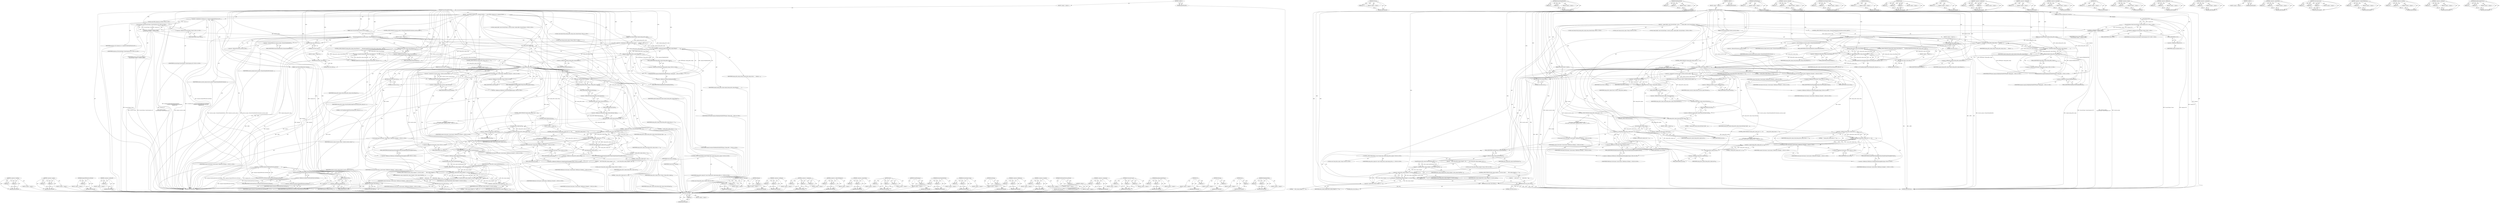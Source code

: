 digraph "HttpHeaderField" {
vulnerable_289 [label=<(METHOD,GetString)>];
vulnerable_290 [label=<(PARAM,p1)>];
vulnerable_291 [label=<(BLOCK,&lt;empty&gt;,&lt;empty&gt;)>];
vulnerable_292 [label=<(METHOD_RETURN,ANY)>];
vulnerable_269 [label=<(METHOD,ToString)>];
vulnerable_270 [label=<(PARAM,p1)>];
vulnerable_271 [label=<(BLOCK,&lt;empty&gt;,&lt;empty&gt;)>];
vulnerable_272 [label=<(METHOD_RETURN,ANY)>];
vulnerable_219 [label=<(METHOD,IsSameSchemeHostPort)>];
vulnerable_220 [label=<(PARAM,p1)>];
vulnerable_221 [label=<(PARAM,p2)>];
vulnerable_222 [label=<(BLOCK,&lt;empty&gt;,&lt;empty&gt;)>];
vulnerable_223 [label=<(METHOD_RETURN,ANY)>];
vulnerable_243 [label=<(METHOD,HttpHeaderField)>];
vulnerable_244 [label=<(PARAM,p1)>];
vulnerable_245 [label=<(PARAM,p2)>];
vulnerable_246 [label=<(BLOCK,&lt;empty&gt;,&lt;empty&gt;)>];
vulnerable_247 [label=<(METHOD_RETURN,ANY)>];
vulnerable_6 [label=<(METHOD,&lt;global&gt;)<SUB>1</SUB>>];
vulnerable_7 [label=<(BLOCK,&lt;empty&gt;,&lt;empty&gt;)<SUB>1</SUB>>];
vulnerable_8 [label=<(METHOD,PassesTimingAllowCheck)<SUB>1</SUB>>];
vulnerable_9 [label=<(PARAM,const ResourceResponse&amp; response)<SUB>2</SUB>>];
vulnerable_10 [label=<(PARAM,const SecurityOrigin&amp; initiator_security_origin)<SUB>3</SUB>>];
vulnerable_11 [label=<(PARAM,const AtomicString&amp; original_timing_allow_origin)<SUB>4</SUB>>];
vulnerable_12 [label=<(PARAM,ExecutionContext* context)<SUB>5</SUB>>];
vulnerable_13 [label=<(BLOCK,{
   scoped_refptr&lt;const SecurityOrigin&gt; resour...,{
   scoped_refptr&lt;const SecurityOrigin&gt; resour...)<SUB>5</SUB>>];
vulnerable_14 [label="<(LOCAL,scoped_refptr&lt;const SecurityOrigin&gt; resource_origin: scoped_refptr&lt;SecurityOrigin&gt;)<SUB>6</SUB>>"];
vulnerable_15 [label="<(&lt;operator&gt;.assignment,resource_origin =
      SecurityOrigin::Create(...)<SUB>6</SUB>>"];
vulnerable_16 [label="<(IDENTIFIER,resource_origin,resource_origin =
      SecurityOrigin::Create(...)<SUB>6</SUB>>"];
vulnerable_17 [label="<(SecurityOrigin.Create,SecurityOrigin::Create(response.Url()))<SUB>7</SUB>>"];
vulnerable_18 [label="<(&lt;operator&gt;.fieldAccess,SecurityOrigin::Create)<SUB>7</SUB>>"];
vulnerable_19 [label="<(IDENTIFIER,SecurityOrigin,SecurityOrigin::Create(response.Url()))<SUB>7</SUB>>"];
vulnerable_20 [label=<(FIELD_IDENTIFIER,Create,Create)<SUB>7</SUB>>];
vulnerable_21 [label=<(Url,response.Url())<SUB>7</SUB>>];
vulnerable_22 [label=<(&lt;operator&gt;.fieldAccess,response.Url)<SUB>7</SUB>>];
vulnerable_23 [label=<(IDENTIFIER,response,response.Url())<SUB>7</SUB>>];
vulnerable_24 [label=<(FIELD_IDENTIFIER,Url,Url)<SUB>7</SUB>>];
vulnerable_25 [label=<(CONTROL_STRUCTURE,IF,if (resource_origin-&gt;IsSameSchemeHostPort(&amp;initiator_security_origin)))<SUB>8</SUB>>];
vulnerable_26 [label=<(IsSameSchemeHostPort,resource_origin-&gt;IsSameSchemeHostPort(&amp;initiato...)<SUB>8</SUB>>];
vulnerable_27 [label=<(&lt;operator&gt;.indirectFieldAccess,resource_origin-&gt;IsSameSchemeHostPort)<SUB>8</SUB>>];
vulnerable_28 [label=<(IDENTIFIER,resource_origin,resource_origin-&gt;IsSameSchemeHostPort(&amp;initiato...)<SUB>8</SUB>>];
vulnerable_29 [label=<(FIELD_IDENTIFIER,IsSameSchemeHostPort,IsSameSchemeHostPort)<SUB>8</SUB>>];
vulnerable_30 [label=<(&lt;operator&gt;.addressOf,&amp;initiator_security_origin)<SUB>8</SUB>>];
vulnerable_31 [label=<(IDENTIFIER,initiator_security_origin,resource_origin-&gt;IsSameSchemeHostPort(&amp;initiato...)<SUB>8</SUB>>];
vulnerable_32 [label=<(BLOCK,&lt;empty&gt;,&lt;empty&gt;)<SUB>9</SUB>>];
vulnerable_33 [label=<(RETURN,return true;,return true;)<SUB>9</SUB>>];
vulnerable_34 [label=<(LITERAL,true,return true;)<SUB>9</SUB>>];
vulnerable_35 [label="<(LOCAL,const AtomicString timing_allow_origin_string: AtomicString)<SUB>11</SUB>>"];
vulnerable_36 [label=<(&lt;operator&gt;.assignment,&amp; timing_allow_origin_string =
      original_t...)<SUB>11</SUB>>];
vulnerable_37 [label=<(IDENTIFIER,timing_allow_origin_string,&amp; timing_allow_origin_string =
      original_t...)<SUB>11</SUB>>];
vulnerable_38 [label=<(&lt;operator&gt;.conditional,original_timing_allow_origin.IsEmpty()
        ...)<SUB>12</SUB>>];
vulnerable_39 [label=<(IsEmpty,original_timing_allow_origin.IsEmpty())<SUB>12</SUB>>];
vulnerable_40 [label=<(&lt;operator&gt;.fieldAccess,original_timing_allow_origin.IsEmpty)<SUB>12</SUB>>];
vulnerable_41 [label=<(IDENTIFIER,original_timing_allow_origin,original_timing_allow_origin.IsEmpty())<SUB>12</SUB>>];
vulnerable_42 [label=<(FIELD_IDENTIFIER,IsEmpty,IsEmpty)<SUB>12</SUB>>];
vulnerable_43 [label="<(HttpHeaderField,response.HttpHeaderField(HTTPNames::Timing_Allo...)<SUB>13</SUB>>"];
vulnerable_44 [label=<(&lt;operator&gt;.fieldAccess,response.HttpHeaderField)<SUB>13</SUB>>];
vulnerable_45 [label="<(IDENTIFIER,response,response.HttpHeaderField(HTTPNames::Timing_Allo...)<SUB>13</SUB>>"];
vulnerable_46 [label=<(FIELD_IDENTIFIER,HttpHeaderField,HttpHeaderField)<SUB>13</SUB>>];
vulnerable_47 [label="<(&lt;operator&gt;.fieldAccess,HTTPNames::Timing_Allow_Origin)<SUB>13</SUB>>"];
vulnerable_48 [label="<(IDENTIFIER,HTTPNames,response.HttpHeaderField(HTTPNames::Timing_Allo...)<SUB>13</SUB>>"];
vulnerable_49 [label=<(FIELD_IDENTIFIER,Timing_Allow_Origin,Timing_Allow_Origin)<SUB>13</SUB>>];
vulnerable_50 [label=<(IDENTIFIER,original_timing_allow_origin,original_timing_allow_origin.IsEmpty()
        ...)<SUB>14</SUB>>];
vulnerable_51 [label=<(CONTROL_STRUCTURE,IF,if (timing_allow_origin_string.IsEmpty() ||
      EqualIgnoringASCIICase(timing_allow_origin_string, &quot;null&quot;)))<SUB>15</SUB>>];
vulnerable_52 [label=<(&lt;operator&gt;.logicalOr,timing_allow_origin_string.IsEmpty() ||
      E...)<SUB>15</SUB>>];
vulnerable_53 [label=<(IsEmpty,timing_allow_origin_string.IsEmpty())<SUB>15</SUB>>];
vulnerable_54 [label=<(&lt;operator&gt;.fieldAccess,timing_allow_origin_string.IsEmpty)<SUB>15</SUB>>];
vulnerable_55 [label=<(IDENTIFIER,timing_allow_origin_string,timing_allow_origin_string.IsEmpty())<SUB>15</SUB>>];
vulnerable_56 [label=<(FIELD_IDENTIFIER,IsEmpty,IsEmpty)<SUB>15</SUB>>];
vulnerable_57 [label=<(EqualIgnoringASCIICase,EqualIgnoringASCIICase(timing_allow_origin_stri...)<SUB>16</SUB>>];
vulnerable_58 [label=<(IDENTIFIER,timing_allow_origin_string,EqualIgnoringASCIICase(timing_allow_origin_stri...)<SUB>16</SUB>>];
vulnerable_59 [label=<(LITERAL,&quot;null&quot;,EqualIgnoringASCIICase(timing_allow_origin_stri...)<SUB>16</SUB>>];
vulnerable_60 [label=<(BLOCK,&lt;empty&gt;,&lt;empty&gt;)<SUB>17</SUB>>];
vulnerable_61 [label=<(RETURN,return false;,return false;)<SUB>17</SUB>>];
vulnerable_62 [label=<(LITERAL,false,return false;)<SUB>17</SUB>>];
vulnerable_63 [label=<(CONTROL_STRUCTURE,IF,if (timing_allow_origin_string == &quot;*&quot;))<SUB>19</SUB>>];
vulnerable_64 [label=<(&lt;operator&gt;.equals,timing_allow_origin_string == &quot;*&quot;)<SUB>19</SUB>>];
vulnerable_65 [label=<(IDENTIFIER,timing_allow_origin_string,timing_allow_origin_string == &quot;*&quot;)<SUB>19</SUB>>];
vulnerable_66 [label=<(LITERAL,&quot;*&quot;,timing_allow_origin_string == &quot;*&quot;)<SUB>19</SUB>>];
vulnerable_67 [label="<(BLOCK,{
    UseCounter::Count(context, WebFeature::kS...,{
    UseCounter::Count(context, WebFeature::kS...)<SUB>19</SUB>>"];
vulnerable_68 [label="<(UseCounter.Count,UseCounter::Count(context, WebFeature::kStarInT...)<SUB>20</SUB>>"];
vulnerable_69 [label="<(&lt;operator&gt;.fieldAccess,UseCounter::Count)<SUB>20</SUB>>"];
vulnerable_70 [label="<(IDENTIFIER,UseCounter,UseCounter::Count(context, WebFeature::kStarInT...)<SUB>20</SUB>>"];
vulnerable_71 [label=<(FIELD_IDENTIFIER,Count,Count)<SUB>20</SUB>>];
vulnerable_72 [label="<(IDENTIFIER,context,UseCounter::Count(context, WebFeature::kStarInT...)<SUB>20</SUB>>"];
vulnerable_73 [label="<(&lt;operator&gt;.fieldAccess,WebFeature::kStarInTimingAllowOrigin)<SUB>20</SUB>>"];
vulnerable_74 [label="<(IDENTIFIER,WebFeature,UseCounter::Count(context, WebFeature::kStarInT...)<SUB>20</SUB>>"];
vulnerable_75 [label=<(FIELD_IDENTIFIER,kStarInTimingAllowOrigin,kStarInTimingAllowOrigin)<SUB>20</SUB>>];
vulnerable_76 [label=<(RETURN,return true;,return true;)<SUB>21</SUB>>];
vulnerable_77 [label=<(LITERAL,true,return true;)<SUB>21</SUB>>];
vulnerable_78 [label="<(LOCAL,const String security_origin: String)<SUB>24</SUB>>"];
vulnerable_79 [label=<(&lt;operator&gt;.assignment,&amp; security_origin = initiator_security_origin.T...)<SUB>24</SUB>>];
vulnerable_80 [label=<(IDENTIFIER,security_origin,&amp; security_origin = initiator_security_origin.T...)<SUB>24</SUB>>];
vulnerable_81 [label=<(ToString,initiator_security_origin.ToString())<SUB>24</SUB>>];
vulnerable_82 [label=<(&lt;operator&gt;.fieldAccess,initiator_security_origin.ToString)<SUB>24</SUB>>];
vulnerable_83 [label=<(IDENTIFIER,initiator_security_origin,initiator_security_origin.ToString())<SUB>24</SUB>>];
vulnerable_84 [label=<(FIELD_IDENTIFIER,ToString,ToString)<SUB>24</SUB>>];
vulnerable_85 [label=<(&lt;operator&gt;.greaterThan,Vector&lt;String&gt; timing_allow_origins)<SUB>25</SUB>>];
vulnerable_86 [label=<(&lt;operator&gt;.lessThan,Vector&lt;String)<SUB>25</SUB>>];
vulnerable_87 [label=<(IDENTIFIER,Vector,Vector&lt;String)<SUB>25</SUB>>];
vulnerable_88 [label=<(IDENTIFIER,String,Vector&lt;String)<SUB>25</SUB>>];
vulnerable_89 [label=<(IDENTIFIER,timing_allow_origins,Vector&lt;String&gt; timing_allow_origins)<SUB>25</SUB>>];
vulnerable_90 [label=<(Split,timing_allow_origin_string.GetString().Split(',...)<SUB>26</SUB>>];
vulnerable_91 [label=<(&lt;operator&gt;.fieldAccess,timing_allow_origin_string.GetString().Split)<SUB>26</SUB>>];
vulnerable_92 [label=<(GetString,timing_allow_origin_string.GetString())<SUB>26</SUB>>];
vulnerable_93 [label=<(&lt;operator&gt;.fieldAccess,timing_allow_origin_string.GetString)<SUB>26</SUB>>];
vulnerable_94 [label=<(IDENTIFIER,timing_allow_origin_string,timing_allow_origin_string.GetString())<SUB>26</SUB>>];
vulnerable_95 [label=<(FIELD_IDENTIFIER,GetString,GetString)<SUB>26</SUB>>];
vulnerable_96 [label=<(FIELD_IDENTIFIER,Split,Split)<SUB>26</SUB>>];
vulnerable_97 [label=<(LITERAL,',',timing_allow_origin_string.GetString().Split(',...)<SUB>26</SUB>>];
vulnerable_98 [label=<(IDENTIFIER,timing_allow_origins,timing_allow_origin_string.GetString().Split(',...)<SUB>26</SUB>>];
vulnerable_99 [label=<(CONTROL_STRUCTURE,IF,if (timing_allow_origins.size() &gt; 1))<SUB>27</SUB>>];
vulnerable_100 [label=<(&lt;operator&gt;.greaterThan,timing_allow_origins.size() &gt; 1)<SUB>27</SUB>>];
vulnerable_101 [label=<(size,timing_allow_origins.size())<SUB>27</SUB>>];
vulnerable_102 [label=<(&lt;operator&gt;.fieldAccess,timing_allow_origins.size)<SUB>27</SUB>>];
vulnerable_103 [label=<(IDENTIFIER,timing_allow_origins,timing_allow_origins.size())<SUB>27</SUB>>];
vulnerable_104 [label=<(FIELD_IDENTIFIER,size,size)<SUB>27</SUB>>];
vulnerable_105 [label=<(LITERAL,1,timing_allow_origins.size() &gt; 1)<SUB>27</SUB>>];
vulnerable_106 [label="<(BLOCK,{
    UseCounter::Count(context, WebFeature::kM...,{
    UseCounter::Count(context, WebFeature::kM...)<SUB>27</SUB>>"];
vulnerable_107 [label="<(UseCounter.Count,UseCounter::Count(context, WebFeature::kMultipl...)<SUB>28</SUB>>"];
vulnerable_108 [label="<(&lt;operator&gt;.fieldAccess,UseCounter::Count)<SUB>28</SUB>>"];
vulnerable_109 [label="<(IDENTIFIER,UseCounter,UseCounter::Count(context, WebFeature::kMultipl...)<SUB>28</SUB>>"];
vulnerable_110 [label=<(FIELD_IDENTIFIER,Count,Count)<SUB>28</SUB>>];
vulnerable_111 [label="<(IDENTIFIER,context,UseCounter::Count(context, WebFeature::kMultipl...)<SUB>28</SUB>>"];
vulnerable_112 [label="<(&lt;operator&gt;.fieldAccess,WebFeature::kMultipleOriginsInTimingAllowOrigin)<SUB>28</SUB>>"];
vulnerable_113 [label="<(IDENTIFIER,WebFeature,UseCounter::Count(context, WebFeature::kMultipl...)<SUB>28</SUB>>"];
vulnerable_114 [label=<(FIELD_IDENTIFIER,kMultipleOriginsInTimingAllowOrigin,kMultipleOriginsInTimingAllowOrigin)<SUB>28</SUB>>];
vulnerable_115 [label=<(CONTROL_STRUCTURE,ELSE,else)<SUB>29</SUB>>];
vulnerable_116 [label=<(BLOCK,&lt;empty&gt;,&lt;empty&gt;)<SUB>29</SUB>>];
vulnerable_117 [label=<(CONTROL_STRUCTURE,IF,if (timing_allow_origins.size() == 1 &amp;&amp;
             timing_allow_origin_string != &quot;*&quot;))<SUB>29</SUB>>];
vulnerable_118 [label=<(&lt;operator&gt;.logicalAnd,timing_allow_origins.size() == 1 &amp;&amp;
           ...)<SUB>29</SUB>>];
vulnerable_119 [label=<(&lt;operator&gt;.equals,timing_allow_origins.size() == 1)<SUB>29</SUB>>];
vulnerable_120 [label=<(size,timing_allow_origins.size())<SUB>29</SUB>>];
vulnerable_121 [label=<(&lt;operator&gt;.fieldAccess,timing_allow_origins.size)<SUB>29</SUB>>];
vulnerable_122 [label=<(IDENTIFIER,timing_allow_origins,timing_allow_origins.size())<SUB>29</SUB>>];
vulnerable_123 [label=<(FIELD_IDENTIFIER,size,size)<SUB>29</SUB>>];
vulnerable_124 [label=<(LITERAL,1,timing_allow_origins.size() == 1)<SUB>29</SUB>>];
vulnerable_125 [label=<(&lt;operator&gt;.notEquals,timing_allow_origin_string != &quot;*&quot;)<SUB>30</SUB>>];
vulnerable_126 [label=<(IDENTIFIER,timing_allow_origin_string,timing_allow_origin_string != &quot;*&quot;)<SUB>30</SUB>>];
vulnerable_127 [label=<(LITERAL,&quot;*&quot;,timing_allow_origin_string != &quot;*&quot;)<SUB>30</SUB>>];
vulnerable_128 [label="<(BLOCK,{
    UseCounter::Count(context, WebFeature::kS...,{
    UseCounter::Count(context, WebFeature::kS...)<SUB>30</SUB>>"];
vulnerable_129 [label="<(UseCounter.Count,UseCounter::Count(context, WebFeature::kSingleO...)<SUB>31</SUB>>"];
vulnerable_130 [label="<(&lt;operator&gt;.fieldAccess,UseCounter::Count)<SUB>31</SUB>>"];
vulnerable_131 [label="<(IDENTIFIER,UseCounter,UseCounter::Count(context, WebFeature::kSingleO...)<SUB>31</SUB>>"];
vulnerable_132 [label=<(FIELD_IDENTIFIER,Count,Count)<SUB>31</SUB>>];
vulnerable_133 [label="<(IDENTIFIER,context,UseCounter::Count(context, WebFeature::kSingleO...)<SUB>31</SUB>>"];
vulnerable_134 [label="<(&lt;operator&gt;.fieldAccess,WebFeature::kSingleOriginInTimingAllowOrigin)<SUB>31</SUB>>"];
vulnerable_135 [label="<(IDENTIFIER,WebFeature,UseCounter::Count(context, WebFeature::kSingleO...)<SUB>31</SUB>>"];
vulnerable_136 [label=<(FIELD_IDENTIFIER,kSingleOriginInTimingAllowOrigin,kSingleOriginInTimingAllowOrigin)<SUB>31</SUB>>];
vulnerable_137 [label="<(CONTROL_STRUCTURE,FOR,for (const String&amp; allow_origin:timing_allow_origins))<SUB>33</SUB>>"];
vulnerable_138 [label="<(IDENTIFIER,timing_allow_origins,for (const String&amp; allow_origin:timing_allow_or...)<SUB>33</SUB>>"];
vulnerable_139 [label="<(LOCAL,const String allow_origin: String)<SUB>33</SUB>>"];
vulnerable_140 [label=<(BLOCK,{
    const String allow_origin_stripped = allo...,{
    const String allow_origin_stripped = allo...)<SUB>33</SUB>>];
vulnerable_141 [label="<(LOCAL,const String allow_origin_stripped: String)<SUB>34</SUB>>"];
vulnerable_142 [label=<(&lt;operator&gt;.assignment,allow_origin_stripped = allow_origin.StripWhite...)<SUB>34</SUB>>];
vulnerable_143 [label=<(IDENTIFIER,allow_origin_stripped,allow_origin_stripped = allow_origin.StripWhite...)<SUB>34</SUB>>];
vulnerable_144 [label=<(StripWhiteSpace,allow_origin.StripWhiteSpace())<SUB>34</SUB>>];
vulnerable_145 [label=<(&lt;operator&gt;.fieldAccess,allow_origin.StripWhiteSpace)<SUB>34</SUB>>];
vulnerable_146 [label=<(IDENTIFIER,allow_origin,allow_origin.StripWhiteSpace())<SUB>34</SUB>>];
vulnerable_147 [label=<(FIELD_IDENTIFIER,StripWhiteSpace,StripWhiteSpace)<SUB>34</SUB>>];
vulnerable_148 [label=<(CONTROL_STRUCTURE,IF,if (allow_origin_stripped == security_origin ||
        allow_origin_stripped == &quot;*&quot;))<SUB>35</SUB>>];
vulnerable_149 [label=<(&lt;operator&gt;.logicalOr,allow_origin_stripped == security_origin ||
   ...)<SUB>35</SUB>>];
vulnerable_150 [label=<(&lt;operator&gt;.equals,allow_origin_stripped == security_origin)<SUB>35</SUB>>];
vulnerable_151 [label=<(IDENTIFIER,allow_origin_stripped,allow_origin_stripped == security_origin)<SUB>35</SUB>>];
vulnerable_152 [label=<(IDENTIFIER,security_origin,allow_origin_stripped == security_origin)<SUB>35</SUB>>];
vulnerable_153 [label=<(&lt;operator&gt;.equals,allow_origin_stripped == &quot;*&quot;)<SUB>36</SUB>>];
vulnerable_154 [label=<(IDENTIFIER,allow_origin_stripped,allow_origin_stripped == &quot;*&quot;)<SUB>36</SUB>>];
vulnerable_155 [label=<(LITERAL,&quot;*&quot;,allow_origin_stripped == &quot;*&quot;)<SUB>36</SUB>>];
vulnerable_156 [label=<(BLOCK,{
      return true;
    },{
      return true;
    })<SUB>36</SUB>>];
vulnerable_157 [label=<(RETURN,return true;,return true;)<SUB>37</SUB>>];
vulnerable_158 [label=<(LITERAL,true,return true;)<SUB>37</SUB>>];
vulnerable_159 [label=<(RETURN,return false;,return false;)<SUB>41</SUB>>];
vulnerable_160 [label=<(LITERAL,false,return false;)<SUB>41</SUB>>];
vulnerable_161 [label=<(METHOD_RETURN,bool)<SUB>1</SUB>>];
vulnerable_163 [label=<(METHOD_RETURN,ANY)<SUB>1</SUB>>];
vulnerable_307 [label=<(METHOD,StripWhiteSpace)>];
vulnerable_308 [label=<(PARAM,p1)>];
vulnerable_309 [label=<(BLOCK,&lt;empty&gt;,&lt;empty&gt;)>];
vulnerable_310 [label=<(METHOD_RETURN,ANY)>];
vulnerable_248 [label=<(METHOD,&lt;operator&gt;.logicalOr)>];
vulnerable_249 [label=<(PARAM,p1)>];
vulnerable_250 [label=<(PARAM,p2)>];
vulnerable_251 [label=<(BLOCK,&lt;empty&gt;,&lt;empty&gt;)>];
vulnerable_252 [label=<(METHOD_RETURN,ANY)>];
vulnerable_205 [label=<(METHOD,SecurityOrigin.Create)>];
vulnerable_206 [label=<(PARAM,p1)>];
vulnerable_207 [label=<(PARAM,p2)>];
vulnerable_208 [label=<(BLOCK,&lt;empty&gt;,&lt;empty&gt;)>];
vulnerable_209 [label=<(METHOD_RETURN,ANY)>];
vulnerable_239 [label=<(METHOD,IsEmpty)>];
vulnerable_240 [label=<(PARAM,p1)>];
vulnerable_241 [label=<(BLOCK,&lt;empty&gt;,&lt;empty&gt;)>];
vulnerable_242 [label=<(METHOD_RETURN,ANY)>];
vulnerable_283 [label=<(METHOD,Split)>];
vulnerable_284 [label=<(PARAM,p1)>];
vulnerable_285 [label=<(PARAM,p2)>];
vulnerable_286 [label=<(PARAM,p3)>];
vulnerable_287 [label=<(BLOCK,&lt;empty&gt;,&lt;empty&gt;)>];
vulnerable_288 [label=<(METHOD_RETURN,ANY)>];
vulnerable_293 [label=<(METHOD,size)>];
vulnerable_294 [label=<(PARAM,p1)>];
vulnerable_295 [label=<(BLOCK,&lt;empty&gt;,&lt;empty&gt;)>];
vulnerable_296 [label=<(METHOD_RETURN,ANY)>];
vulnerable_233 [label=<(METHOD,&lt;operator&gt;.conditional)>];
vulnerable_234 [label=<(PARAM,p1)>];
vulnerable_235 [label=<(PARAM,p2)>];
vulnerable_236 [label=<(PARAM,p3)>];
vulnerable_237 [label=<(BLOCK,&lt;empty&gt;,&lt;empty&gt;)>];
vulnerable_238 [label=<(METHOD_RETURN,ANY)>];
vulnerable_229 [label=<(METHOD,&lt;operator&gt;.addressOf)>];
vulnerable_230 [label=<(PARAM,p1)>];
vulnerable_231 [label=<(BLOCK,&lt;empty&gt;,&lt;empty&gt;)>];
vulnerable_232 [label=<(METHOD_RETURN,ANY)>];
vulnerable_297 [label=<(METHOD,&lt;operator&gt;.logicalAnd)>];
vulnerable_298 [label=<(PARAM,p1)>];
vulnerable_299 [label=<(PARAM,p2)>];
vulnerable_300 [label=<(BLOCK,&lt;empty&gt;,&lt;empty&gt;)>];
vulnerable_301 [label=<(METHOD_RETURN,ANY)>];
vulnerable_215 [label=<(METHOD,Url)>];
vulnerable_216 [label=<(PARAM,p1)>];
vulnerable_217 [label=<(BLOCK,&lt;empty&gt;,&lt;empty&gt;)>];
vulnerable_218 [label=<(METHOD_RETURN,ANY)>];
vulnerable_258 [label=<(METHOD,&lt;operator&gt;.equals)>];
vulnerable_259 [label=<(PARAM,p1)>];
vulnerable_260 [label=<(PARAM,p2)>];
vulnerable_261 [label=<(BLOCK,&lt;empty&gt;,&lt;empty&gt;)>];
vulnerable_262 [label=<(METHOD_RETURN,ANY)>];
vulnerable_210 [label=<(METHOD,&lt;operator&gt;.fieldAccess)>];
vulnerable_211 [label=<(PARAM,p1)>];
vulnerable_212 [label=<(PARAM,p2)>];
vulnerable_213 [label=<(BLOCK,&lt;empty&gt;,&lt;empty&gt;)>];
vulnerable_214 [label=<(METHOD_RETURN,ANY)>];
vulnerable_200 [label=<(METHOD,&lt;operator&gt;.assignment)>];
vulnerable_201 [label=<(PARAM,p1)>];
vulnerable_202 [label=<(PARAM,p2)>];
vulnerable_203 [label=<(BLOCK,&lt;empty&gt;,&lt;empty&gt;)>];
vulnerable_204 [label=<(METHOD_RETURN,ANY)>];
vulnerable_194 [label=<(METHOD,&lt;global&gt;)<SUB>1</SUB>>];
vulnerable_195 [label=<(BLOCK,&lt;empty&gt;,&lt;empty&gt;)>];
vulnerable_196 [label=<(METHOD_RETURN,ANY)>];
vulnerable_273 [label=<(METHOD,&lt;operator&gt;.greaterThan)>];
vulnerable_274 [label=<(PARAM,p1)>];
vulnerable_275 [label=<(PARAM,p2)>];
vulnerable_276 [label=<(BLOCK,&lt;empty&gt;,&lt;empty&gt;)>];
vulnerable_277 [label=<(METHOD_RETURN,ANY)>];
vulnerable_263 [label=<(METHOD,UseCounter.Count)>];
vulnerable_264 [label=<(PARAM,p1)>];
vulnerable_265 [label=<(PARAM,p2)>];
vulnerable_266 [label=<(PARAM,p3)>];
vulnerable_267 [label=<(BLOCK,&lt;empty&gt;,&lt;empty&gt;)>];
vulnerable_268 [label=<(METHOD_RETURN,ANY)>];
vulnerable_224 [label=<(METHOD,&lt;operator&gt;.indirectFieldAccess)>];
vulnerable_225 [label=<(PARAM,p1)>];
vulnerable_226 [label=<(PARAM,p2)>];
vulnerable_227 [label=<(BLOCK,&lt;empty&gt;,&lt;empty&gt;)>];
vulnerable_228 [label=<(METHOD_RETURN,ANY)>];
vulnerable_278 [label=<(METHOD,&lt;operator&gt;.lessThan)>];
vulnerable_279 [label=<(PARAM,p1)>];
vulnerable_280 [label=<(PARAM,p2)>];
vulnerable_281 [label=<(BLOCK,&lt;empty&gt;,&lt;empty&gt;)>];
vulnerable_282 [label=<(METHOD_RETURN,ANY)>];
vulnerable_302 [label=<(METHOD,&lt;operator&gt;.notEquals)>];
vulnerable_303 [label=<(PARAM,p1)>];
vulnerable_304 [label=<(PARAM,p2)>];
vulnerable_305 [label=<(BLOCK,&lt;empty&gt;,&lt;empty&gt;)>];
vulnerable_306 [label=<(METHOD_RETURN,ANY)>];
vulnerable_253 [label=<(METHOD,EqualIgnoringASCIICase)>];
vulnerable_254 [label=<(PARAM,p1)>];
vulnerable_255 [label=<(PARAM,p2)>];
vulnerable_256 [label=<(BLOCK,&lt;empty&gt;,&lt;empty&gt;)>];
vulnerable_257 [label=<(METHOD_RETURN,ANY)>];
fixed_301 [label=<(METHOD,&lt;operator&gt;.lessThan)>];
fixed_302 [label=<(PARAM,p1)>];
fixed_303 [label=<(PARAM,p2)>];
fixed_304 [label=<(BLOCK,&lt;empty&gt;,&lt;empty&gt;)>];
fixed_305 [label=<(METHOD_RETURN,ANY)>];
fixed_281 [label=<(METHOD,&lt;operator&gt;.equals)>];
fixed_282 [label=<(PARAM,p1)>];
fixed_283 [label=<(PARAM,p2)>];
fixed_284 [label=<(BLOCK,&lt;empty&gt;,&lt;empty&gt;)>];
fixed_285 [label=<(METHOD_RETURN,ANY)>];
fixed_235 [label=<(METHOD,OriginalURLViaServiceWorker)>];
fixed_236 [label=<(PARAM,p1)>];
fixed_237 [label=<(BLOCK,&lt;empty&gt;,&lt;empty&gt;)>];
fixed_238 [label=<(METHOD_RETURN,ANY)>];
fixed_258 [label=<(METHOD,&lt;operator&gt;.addressOf)>];
fixed_259 [label=<(PARAM,p1)>];
fixed_260 [label=<(BLOCK,&lt;empty&gt;,&lt;empty&gt;)>];
fixed_261 [label=<(METHOD_RETURN,ANY)>];
fixed_6 [label=<(METHOD,&lt;global&gt;)<SUB>1</SUB>>];
fixed_7 [label=<(BLOCK,&lt;empty&gt;,&lt;empty&gt;)<SUB>1</SUB>>];
fixed_8 [label=<(METHOD,PassesTimingAllowCheck)<SUB>1</SUB>>];
fixed_9 [label=<(PARAM,const ResourceResponse&amp; response)<SUB>2</SUB>>];
fixed_10 [label=<(PARAM,const SecurityOrigin&amp; initiator_security_origin)<SUB>3</SUB>>];
fixed_11 [label=<(PARAM,const AtomicString&amp; original_timing_allow_origin)<SUB>4</SUB>>];
fixed_12 [label=<(PARAM,ExecutionContext* context)<SUB>5</SUB>>];
fixed_13 [label=<(BLOCK,{
  const KURL&amp; response_url = response.WasFetc...,{
  const KURL&amp; response_url = response.WasFetc...)<SUB>5</SUB>>];
fixed_14 [label="<(LOCAL,const KURL response_url: KURL)<SUB>6</SUB>>"];
fixed_15 [label=<(&lt;operator&gt;.assignment,&amp; response_url = response.WasFetchedViaServiceW...)<SUB>6</SUB>>];
fixed_16 [label=<(IDENTIFIER,response_url,&amp; response_url = response.WasFetchedViaServiceW...)<SUB>6</SUB>>];
fixed_17 [label=<(&lt;operator&gt;.conditional,response.WasFetchedViaServiceWorker()
         ...)<SUB>6</SUB>>];
fixed_18 [label=<(WasFetchedViaServiceWorker,response.WasFetchedViaServiceWorker())<SUB>6</SUB>>];
fixed_19 [label=<(&lt;operator&gt;.fieldAccess,response.WasFetchedViaServiceWorker)<SUB>6</SUB>>];
fixed_20 [label=<(IDENTIFIER,response,response.WasFetchedViaServiceWorker())<SUB>6</SUB>>];
fixed_21 [label=<(FIELD_IDENTIFIER,WasFetchedViaServiceWorker,WasFetchedViaServiceWorker)<SUB>6</SUB>>];
fixed_22 [label=<(OriginalURLViaServiceWorker,response.OriginalURLViaServiceWorker())<SUB>7</SUB>>];
fixed_23 [label=<(&lt;operator&gt;.fieldAccess,response.OriginalURLViaServiceWorker)<SUB>7</SUB>>];
fixed_24 [label=<(IDENTIFIER,response,response.OriginalURLViaServiceWorker())<SUB>7</SUB>>];
fixed_25 [label=<(FIELD_IDENTIFIER,OriginalURLViaServiceWorker,OriginalURLViaServiceWorker)<SUB>7</SUB>>];
fixed_26 [label=<(Url,response.Url())<SUB>8</SUB>>];
fixed_27 [label=<(&lt;operator&gt;.fieldAccess,response.Url)<SUB>8</SUB>>];
fixed_28 [label=<(IDENTIFIER,response,response.Url())<SUB>8</SUB>>];
fixed_29 [label=<(FIELD_IDENTIFIER,Url,Url)<SUB>8</SUB>>];
fixed_30 [label="<(LOCAL,scoped_refptr&lt;const SecurityOrigin&gt; resource_origin: scoped_refptr&lt;SecurityOrigin&gt;)<SUB>9</SUB>>"];
fixed_31 [label="<(&lt;operator&gt;.assignment,resource_origin =
      SecurityOrigin::Create(...)<SUB>9</SUB>>"];
fixed_32 [label="<(IDENTIFIER,resource_origin,resource_origin =
      SecurityOrigin::Create(...)<SUB>9</SUB>>"];
fixed_33 [label="<(SecurityOrigin.Create,SecurityOrigin::Create(response_url))<SUB>10</SUB>>"];
fixed_34 [label="<(&lt;operator&gt;.fieldAccess,SecurityOrigin::Create)<SUB>10</SUB>>"];
fixed_35 [label="<(IDENTIFIER,SecurityOrigin,SecurityOrigin::Create(response_url))<SUB>10</SUB>>"];
fixed_36 [label=<(FIELD_IDENTIFIER,Create,Create)<SUB>10</SUB>>];
fixed_37 [label="<(IDENTIFIER,response_url,SecurityOrigin::Create(response_url))<SUB>10</SUB>>"];
fixed_38 [label=<(CONTROL_STRUCTURE,IF,if (resource_origin-&gt;IsSameSchemeHostPort(&amp;initiator_security_origin)))<SUB>11</SUB>>];
fixed_39 [label=<(IsSameSchemeHostPort,resource_origin-&gt;IsSameSchemeHostPort(&amp;initiato...)<SUB>11</SUB>>];
fixed_40 [label=<(&lt;operator&gt;.indirectFieldAccess,resource_origin-&gt;IsSameSchemeHostPort)<SUB>11</SUB>>];
fixed_41 [label=<(IDENTIFIER,resource_origin,resource_origin-&gt;IsSameSchemeHostPort(&amp;initiato...)<SUB>11</SUB>>];
fixed_42 [label=<(FIELD_IDENTIFIER,IsSameSchemeHostPort,IsSameSchemeHostPort)<SUB>11</SUB>>];
fixed_43 [label=<(&lt;operator&gt;.addressOf,&amp;initiator_security_origin)<SUB>11</SUB>>];
fixed_44 [label=<(IDENTIFIER,initiator_security_origin,resource_origin-&gt;IsSameSchemeHostPort(&amp;initiato...)<SUB>11</SUB>>];
fixed_45 [label=<(BLOCK,&lt;empty&gt;,&lt;empty&gt;)<SUB>12</SUB>>];
fixed_46 [label=<(RETURN,return true;,return true;)<SUB>12</SUB>>];
fixed_47 [label=<(LITERAL,true,return true;)<SUB>12</SUB>>];
fixed_48 [label="<(LOCAL,const AtomicString timing_allow_origin_string: AtomicString)<SUB>14</SUB>>"];
fixed_49 [label=<(&lt;operator&gt;.assignment,&amp; timing_allow_origin_string =
      original_t...)<SUB>14</SUB>>];
fixed_50 [label=<(IDENTIFIER,timing_allow_origin_string,&amp; timing_allow_origin_string =
      original_t...)<SUB>14</SUB>>];
fixed_51 [label=<(&lt;operator&gt;.conditional,original_timing_allow_origin.IsEmpty()
        ...)<SUB>15</SUB>>];
fixed_52 [label=<(IsEmpty,original_timing_allow_origin.IsEmpty())<SUB>15</SUB>>];
fixed_53 [label=<(&lt;operator&gt;.fieldAccess,original_timing_allow_origin.IsEmpty)<SUB>15</SUB>>];
fixed_54 [label=<(IDENTIFIER,original_timing_allow_origin,original_timing_allow_origin.IsEmpty())<SUB>15</SUB>>];
fixed_55 [label=<(FIELD_IDENTIFIER,IsEmpty,IsEmpty)<SUB>15</SUB>>];
fixed_56 [label="<(HttpHeaderField,response.HttpHeaderField(HTTPNames::Timing_Allo...)<SUB>16</SUB>>"];
fixed_57 [label=<(&lt;operator&gt;.fieldAccess,response.HttpHeaderField)<SUB>16</SUB>>];
fixed_58 [label="<(IDENTIFIER,response,response.HttpHeaderField(HTTPNames::Timing_Allo...)<SUB>16</SUB>>"];
fixed_59 [label=<(FIELD_IDENTIFIER,HttpHeaderField,HttpHeaderField)<SUB>16</SUB>>];
fixed_60 [label="<(&lt;operator&gt;.fieldAccess,HTTPNames::Timing_Allow_Origin)<SUB>16</SUB>>"];
fixed_61 [label="<(IDENTIFIER,HTTPNames,response.HttpHeaderField(HTTPNames::Timing_Allo...)<SUB>16</SUB>>"];
fixed_62 [label=<(FIELD_IDENTIFIER,Timing_Allow_Origin,Timing_Allow_Origin)<SUB>16</SUB>>];
fixed_63 [label=<(IDENTIFIER,original_timing_allow_origin,original_timing_allow_origin.IsEmpty()
        ...)<SUB>17</SUB>>];
fixed_64 [label=<(CONTROL_STRUCTURE,IF,if (timing_allow_origin_string.IsEmpty() ||
      EqualIgnoringASCIICase(timing_allow_origin_string, &quot;null&quot;)))<SUB>18</SUB>>];
fixed_65 [label=<(&lt;operator&gt;.logicalOr,timing_allow_origin_string.IsEmpty() ||
      E...)<SUB>18</SUB>>];
fixed_66 [label=<(IsEmpty,timing_allow_origin_string.IsEmpty())<SUB>18</SUB>>];
fixed_67 [label=<(&lt;operator&gt;.fieldAccess,timing_allow_origin_string.IsEmpty)<SUB>18</SUB>>];
fixed_68 [label=<(IDENTIFIER,timing_allow_origin_string,timing_allow_origin_string.IsEmpty())<SUB>18</SUB>>];
fixed_69 [label=<(FIELD_IDENTIFIER,IsEmpty,IsEmpty)<SUB>18</SUB>>];
fixed_70 [label=<(EqualIgnoringASCIICase,EqualIgnoringASCIICase(timing_allow_origin_stri...)<SUB>19</SUB>>];
fixed_71 [label=<(IDENTIFIER,timing_allow_origin_string,EqualIgnoringASCIICase(timing_allow_origin_stri...)<SUB>19</SUB>>];
fixed_72 [label=<(LITERAL,&quot;null&quot;,EqualIgnoringASCIICase(timing_allow_origin_stri...)<SUB>19</SUB>>];
fixed_73 [label=<(BLOCK,&lt;empty&gt;,&lt;empty&gt;)<SUB>20</SUB>>];
fixed_74 [label=<(RETURN,return false;,return false;)<SUB>20</SUB>>];
fixed_75 [label=<(LITERAL,false,return false;)<SUB>20</SUB>>];
fixed_76 [label=<(CONTROL_STRUCTURE,IF,if (timing_allow_origin_string == &quot;*&quot;))<SUB>22</SUB>>];
fixed_77 [label=<(&lt;operator&gt;.equals,timing_allow_origin_string == &quot;*&quot;)<SUB>22</SUB>>];
fixed_78 [label=<(IDENTIFIER,timing_allow_origin_string,timing_allow_origin_string == &quot;*&quot;)<SUB>22</SUB>>];
fixed_79 [label=<(LITERAL,&quot;*&quot;,timing_allow_origin_string == &quot;*&quot;)<SUB>22</SUB>>];
fixed_80 [label="<(BLOCK,{
    UseCounter::Count(context, WebFeature::kS...,{
    UseCounter::Count(context, WebFeature::kS...)<SUB>22</SUB>>"];
fixed_81 [label="<(UseCounter.Count,UseCounter::Count(context, WebFeature::kStarInT...)<SUB>23</SUB>>"];
fixed_82 [label="<(&lt;operator&gt;.fieldAccess,UseCounter::Count)<SUB>23</SUB>>"];
fixed_83 [label="<(IDENTIFIER,UseCounter,UseCounter::Count(context, WebFeature::kStarInT...)<SUB>23</SUB>>"];
fixed_84 [label=<(FIELD_IDENTIFIER,Count,Count)<SUB>23</SUB>>];
fixed_85 [label="<(IDENTIFIER,context,UseCounter::Count(context, WebFeature::kStarInT...)<SUB>23</SUB>>"];
fixed_86 [label="<(&lt;operator&gt;.fieldAccess,WebFeature::kStarInTimingAllowOrigin)<SUB>23</SUB>>"];
fixed_87 [label="<(IDENTIFIER,WebFeature,UseCounter::Count(context, WebFeature::kStarInT...)<SUB>23</SUB>>"];
fixed_88 [label=<(FIELD_IDENTIFIER,kStarInTimingAllowOrigin,kStarInTimingAllowOrigin)<SUB>23</SUB>>];
fixed_89 [label=<(RETURN,return true;,return true;)<SUB>24</SUB>>];
fixed_90 [label=<(LITERAL,true,return true;)<SUB>24</SUB>>];
fixed_91 [label="<(LOCAL,const String security_origin: String)<SUB>27</SUB>>"];
fixed_92 [label=<(&lt;operator&gt;.assignment,&amp; security_origin = initiator_security_origin.T...)<SUB>27</SUB>>];
fixed_93 [label=<(IDENTIFIER,security_origin,&amp; security_origin = initiator_security_origin.T...)<SUB>27</SUB>>];
fixed_94 [label=<(ToString,initiator_security_origin.ToString())<SUB>27</SUB>>];
fixed_95 [label=<(&lt;operator&gt;.fieldAccess,initiator_security_origin.ToString)<SUB>27</SUB>>];
fixed_96 [label=<(IDENTIFIER,initiator_security_origin,initiator_security_origin.ToString())<SUB>27</SUB>>];
fixed_97 [label=<(FIELD_IDENTIFIER,ToString,ToString)<SUB>27</SUB>>];
fixed_98 [label=<(&lt;operator&gt;.greaterThan,Vector&lt;String&gt; timing_allow_origins)<SUB>28</SUB>>];
fixed_99 [label=<(&lt;operator&gt;.lessThan,Vector&lt;String)<SUB>28</SUB>>];
fixed_100 [label=<(IDENTIFIER,Vector,Vector&lt;String)<SUB>28</SUB>>];
fixed_101 [label=<(IDENTIFIER,String,Vector&lt;String)<SUB>28</SUB>>];
fixed_102 [label=<(IDENTIFIER,timing_allow_origins,Vector&lt;String&gt; timing_allow_origins)<SUB>28</SUB>>];
fixed_103 [label=<(Split,timing_allow_origin_string.GetString().Split(',...)<SUB>29</SUB>>];
fixed_104 [label=<(&lt;operator&gt;.fieldAccess,timing_allow_origin_string.GetString().Split)<SUB>29</SUB>>];
fixed_105 [label=<(GetString,timing_allow_origin_string.GetString())<SUB>29</SUB>>];
fixed_106 [label=<(&lt;operator&gt;.fieldAccess,timing_allow_origin_string.GetString)<SUB>29</SUB>>];
fixed_107 [label=<(IDENTIFIER,timing_allow_origin_string,timing_allow_origin_string.GetString())<SUB>29</SUB>>];
fixed_108 [label=<(FIELD_IDENTIFIER,GetString,GetString)<SUB>29</SUB>>];
fixed_109 [label=<(FIELD_IDENTIFIER,Split,Split)<SUB>29</SUB>>];
fixed_110 [label=<(LITERAL,',',timing_allow_origin_string.GetString().Split(',...)<SUB>29</SUB>>];
fixed_111 [label=<(IDENTIFIER,timing_allow_origins,timing_allow_origin_string.GetString().Split(',...)<SUB>29</SUB>>];
fixed_112 [label=<(CONTROL_STRUCTURE,IF,if (timing_allow_origins.size() &gt; 1))<SUB>30</SUB>>];
fixed_113 [label=<(&lt;operator&gt;.greaterThan,timing_allow_origins.size() &gt; 1)<SUB>30</SUB>>];
fixed_114 [label=<(size,timing_allow_origins.size())<SUB>30</SUB>>];
fixed_115 [label=<(&lt;operator&gt;.fieldAccess,timing_allow_origins.size)<SUB>30</SUB>>];
fixed_116 [label=<(IDENTIFIER,timing_allow_origins,timing_allow_origins.size())<SUB>30</SUB>>];
fixed_117 [label=<(FIELD_IDENTIFIER,size,size)<SUB>30</SUB>>];
fixed_118 [label=<(LITERAL,1,timing_allow_origins.size() &gt; 1)<SUB>30</SUB>>];
fixed_119 [label="<(BLOCK,{
    UseCounter::Count(context, WebFeature::kM...,{
    UseCounter::Count(context, WebFeature::kM...)<SUB>30</SUB>>"];
fixed_120 [label="<(UseCounter.Count,UseCounter::Count(context, WebFeature::kMultipl...)<SUB>31</SUB>>"];
fixed_121 [label="<(&lt;operator&gt;.fieldAccess,UseCounter::Count)<SUB>31</SUB>>"];
fixed_122 [label="<(IDENTIFIER,UseCounter,UseCounter::Count(context, WebFeature::kMultipl...)<SUB>31</SUB>>"];
fixed_123 [label=<(FIELD_IDENTIFIER,Count,Count)<SUB>31</SUB>>];
fixed_124 [label="<(IDENTIFIER,context,UseCounter::Count(context, WebFeature::kMultipl...)<SUB>31</SUB>>"];
fixed_125 [label="<(&lt;operator&gt;.fieldAccess,WebFeature::kMultipleOriginsInTimingAllowOrigin)<SUB>31</SUB>>"];
fixed_126 [label="<(IDENTIFIER,WebFeature,UseCounter::Count(context, WebFeature::kMultipl...)<SUB>31</SUB>>"];
fixed_127 [label=<(FIELD_IDENTIFIER,kMultipleOriginsInTimingAllowOrigin,kMultipleOriginsInTimingAllowOrigin)<SUB>31</SUB>>];
fixed_128 [label=<(CONTROL_STRUCTURE,ELSE,else)<SUB>32</SUB>>];
fixed_129 [label=<(BLOCK,&lt;empty&gt;,&lt;empty&gt;)<SUB>32</SUB>>];
fixed_130 [label=<(CONTROL_STRUCTURE,IF,if (timing_allow_origins.size() == 1 &amp;&amp;
             timing_allow_origin_string != &quot;*&quot;))<SUB>32</SUB>>];
fixed_131 [label=<(&lt;operator&gt;.logicalAnd,timing_allow_origins.size() == 1 &amp;&amp;
           ...)<SUB>32</SUB>>];
fixed_132 [label=<(&lt;operator&gt;.equals,timing_allow_origins.size() == 1)<SUB>32</SUB>>];
fixed_133 [label=<(size,timing_allow_origins.size())<SUB>32</SUB>>];
fixed_134 [label=<(&lt;operator&gt;.fieldAccess,timing_allow_origins.size)<SUB>32</SUB>>];
fixed_135 [label=<(IDENTIFIER,timing_allow_origins,timing_allow_origins.size())<SUB>32</SUB>>];
fixed_136 [label=<(FIELD_IDENTIFIER,size,size)<SUB>32</SUB>>];
fixed_137 [label=<(LITERAL,1,timing_allow_origins.size() == 1)<SUB>32</SUB>>];
fixed_138 [label=<(&lt;operator&gt;.notEquals,timing_allow_origin_string != &quot;*&quot;)<SUB>33</SUB>>];
fixed_139 [label=<(IDENTIFIER,timing_allow_origin_string,timing_allow_origin_string != &quot;*&quot;)<SUB>33</SUB>>];
fixed_140 [label=<(LITERAL,&quot;*&quot;,timing_allow_origin_string != &quot;*&quot;)<SUB>33</SUB>>];
fixed_141 [label="<(BLOCK,{
    UseCounter::Count(context, WebFeature::kS...,{
    UseCounter::Count(context, WebFeature::kS...)<SUB>33</SUB>>"];
fixed_142 [label="<(UseCounter.Count,UseCounter::Count(context, WebFeature::kSingleO...)<SUB>34</SUB>>"];
fixed_143 [label="<(&lt;operator&gt;.fieldAccess,UseCounter::Count)<SUB>34</SUB>>"];
fixed_144 [label="<(IDENTIFIER,UseCounter,UseCounter::Count(context, WebFeature::kSingleO...)<SUB>34</SUB>>"];
fixed_145 [label=<(FIELD_IDENTIFIER,Count,Count)<SUB>34</SUB>>];
fixed_146 [label="<(IDENTIFIER,context,UseCounter::Count(context, WebFeature::kSingleO...)<SUB>34</SUB>>"];
fixed_147 [label="<(&lt;operator&gt;.fieldAccess,WebFeature::kSingleOriginInTimingAllowOrigin)<SUB>34</SUB>>"];
fixed_148 [label="<(IDENTIFIER,WebFeature,UseCounter::Count(context, WebFeature::kSingleO...)<SUB>34</SUB>>"];
fixed_149 [label=<(FIELD_IDENTIFIER,kSingleOriginInTimingAllowOrigin,kSingleOriginInTimingAllowOrigin)<SUB>34</SUB>>];
fixed_150 [label="<(CONTROL_STRUCTURE,FOR,for (const String&amp; allow_origin:timing_allow_origins))<SUB>36</SUB>>"];
fixed_151 [label="<(IDENTIFIER,timing_allow_origins,for (const String&amp; allow_origin:timing_allow_or...)<SUB>36</SUB>>"];
fixed_152 [label="<(LOCAL,const String allow_origin: String)<SUB>36</SUB>>"];
fixed_153 [label=<(BLOCK,{
    const String allow_origin_stripped = allo...,{
    const String allow_origin_stripped = allo...)<SUB>36</SUB>>];
fixed_154 [label="<(LOCAL,const String allow_origin_stripped: String)<SUB>37</SUB>>"];
fixed_155 [label=<(&lt;operator&gt;.assignment,allow_origin_stripped = allow_origin.StripWhite...)<SUB>37</SUB>>];
fixed_156 [label=<(IDENTIFIER,allow_origin_stripped,allow_origin_stripped = allow_origin.StripWhite...)<SUB>37</SUB>>];
fixed_157 [label=<(StripWhiteSpace,allow_origin.StripWhiteSpace())<SUB>37</SUB>>];
fixed_158 [label=<(&lt;operator&gt;.fieldAccess,allow_origin.StripWhiteSpace)<SUB>37</SUB>>];
fixed_159 [label=<(IDENTIFIER,allow_origin,allow_origin.StripWhiteSpace())<SUB>37</SUB>>];
fixed_160 [label=<(FIELD_IDENTIFIER,StripWhiteSpace,StripWhiteSpace)<SUB>37</SUB>>];
fixed_161 [label=<(CONTROL_STRUCTURE,IF,if (allow_origin_stripped == security_origin ||
        allow_origin_stripped == &quot;*&quot;))<SUB>38</SUB>>];
fixed_162 [label=<(&lt;operator&gt;.logicalOr,allow_origin_stripped == security_origin ||
   ...)<SUB>38</SUB>>];
fixed_163 [label=<(&lt;operator&gt;.equals,allow_origin_stripped == security_origin)<SUB>38</SUB>>];
fixed_164 [label=<(IDENTIFIER,allow_origin_stripped,allow_origin_stripped == security_origin)<SUB>38</SUB>>];
fixed_165 [label=<(IDENTIFIER,security_origin,allow_origin_stripped == security_origin)<SUB>38</SUB>>];
fixed_166 [label=<(&lt;operator&gt;.equals,allow_origin_stripped == &quot;*&quot;)<SUB>39</SUB>>];
fixed_167 [label=<(IDENTIFIER,allow_origin_stripped,allow_origin_stripped == &quot;*&quot;)<SUB>39</SUB>>];
fixed_168 [label=<(LITERAL,&quot;*&quot;,allow_origin_stripped == &quot;*&quot;)<SUB>39</SUB>>];
fixed_169 [label=<(BLOCK,{
      return true;
    },{
      return true;
    })<SUB>39</SUB>>];
fixed_170 [label=<(RETURN,return true;,return true;)<SUB>40</SUB>>];
fixed_171 [label=<(LITERAL,true,return true;)<SUB>40</SUB>>];
fixed_172 [label=<(RETURN,return false;,return false;)<SUB>44</SUB>>];
fixed_173 [label=<(LITERAL,false,return false;)<SUB>44</SUB>>];
fixed_174 [label=<(METHOD_RETURN,bool)<SUB>1</SUB>>];
fixed_176 [label=<(METHOD_RETURN,ANY)<SUB>1</SUB>>];
fixed_320 [label=<(METHOD,&lt;operator&gt;.logicalAnd)>];
fixed_321 [label=<(PARAM,p1)>];
fixed_322 [label=<(PARAM,p2)>];
fixed_323 [label=<(BLOCK,&lt;empty&gt;,&lt;empty&gt;)>];
fixed_324 [label=<(METHOD_RETURN,ANY)>];
fixed_262 [label=<(METHOD,IsEmpty)>];
fixed_263 [label=<(PARAM,p1)>];
fixed_264 [label=<(BLOCK,&lt;empty&gt;,&lt;empty&gt;)>];
fixed_265 [label=<(METHOD_RETURN,ANY)>];
fixed_325 [label=<(METHOD,&lt;operator&gt;.notEquals)>];
fixed_326 [label=<(PARAM,p1)>];
fixed_327 [label=<(PARAM,p2)>];
fixed_328 [label=<(BLOCK,&lt;empty&gt;,&lt;empty&gt;)>];
fixed_329 [label=<(METHOD_RETURN,ANY)>];
fixed_220 [label=<(METHOD,&lt;operator&gt;.conditional)>];
fixed_221 [label=<(PARAM,p1)>];
fixed_222 [label=<(PARAM,p2)>];
fixed_223 [label=<(PARAM,p3)>];
fixed_224 [label=<(BLOCK,&lt;empty&gt;,&lt;empty&gt;)>];
fixed_225 [label=<(METHOD_RETURN,ANY)>];
fixed_253 [label=<(METHOD,&lt;operator&gt;.indirectFieldAccess)>];
fixed_254 [label=<(PARAM,p1)>];
fixed_255 [label=<(PARAM,p2)>];
fixed_256 [label=<(BLOCK,&lt;empty&gt;,&lt;empty&gt;)>];
fixed_257 [label=<(METHOD_RETURN,ANY)>];
fixed_296 [label=<(METHOD,&lt;operator&gt;.greaterThan)>];
fixed_297 [label=<(PARAM,p1)>];
fixed_298 [label=<(PARAM,p2)>];
fixed_299 [label=<(BLOCK,&lt;empty&gt;,&lt;empty&gt;)>];
fixed_300 [label=<(METHOD_RETURN,ANY)>];
fixed_306 [label=<(METHOD,Split)>];
fixed_307 [label=<(PARAM,p1)>];
fixed_308 [label=<(PARAM,p2)>];
fixed_309 [label=<(PARAM,p3)>];
fixed_310 [label=<(BLOCK,&lt;empty&gt;,&lt;empty&gt;)>];
fixed_311 [label=<(METHOD_RETURN,ANY)>];
fixed_330 [label=<(METHOD,StripWhiteSpace)>];
fixed_331 [label=<(PARAM,p1)>];
fixed_332 [label=<(BLOCK,&lt;empty&gt;,&lt;empty&gt;)>];
fixed_333 [label=<(METHOD_RETURN,ANY)>];
fixed_248 [label=<(METHOD,IsSameSchemeHostPort)>];
fixed_249 [label=<(PARAM,p1)>];
fixed_250 [label=<(PARAM,p2)>];
fixed_251 [label=<(BLOCK,&lt;empty&gt;,&lt;empty&gt;)>];
fixed_252 [label=<(METHOD_RETURN,ANY)>];
fixed_243 [label=<(METHOD,SecurityOrigin.Create)>];
fixed_244 [label=<(PARAM,p1)>];
fixed_245 [label=<(PARAM,p2)>];
fixed_246 [label=<(BLOCK,&lt;empty&gt;,&lt;empty&gt;)>];
fixed_247 [label=<(METHOD_RETURN,ANY)>];
fixed_312 [label=<(METHOD,GetString)>];
fixed_313 [label=<(PARAM,p1)>];
fixed_314 [label=<(BLOCK,&lt;empty&gt;,&lt;empty&gt;)>];
fixed_315 [label=<(METHOD_RETURN,ANY)>];
fixed_230 [label=<(METHOD,&lt;operator&gt;.fieldAccess)>];
fixed_231 [label=<(PARAM,p1)>];
fixed_232 [label=<(PARAM,p2)>];
fixed_233 [label=<(BLOCK,&lt;empty&gt;,&lt;empty&gt;)>];
fixed_234 [label=<(METHOD_RETURN,ANY)>];
fixed_271 [label=<(METHOD,&lt;operator&gt;.logicalOr)>];
fixed_272 [label=<(PARAM,p1)>];
fixed_273 [label=<(PARAM,p2)>];
fixed_274 [label=<(BLOCK,&lt;empty&gt;,&lt;empty&gt;)>];
fixed_275 [label=<(METHOD_RETURN,ANY)>];
fixed_226 [label=<(METHOD,WasFetchedViaServiceWorker)>];
fixed_227 [label=<(PARAM,p1)>];
fixed_228 [label=<(BLOCK,&lt;empty&gt;,&lt;empty&gt;)>];
fixed_229 [label=<(METHOD_RETURN,ANY)>];
fixed_215 [label=<(METHOD,&lt;operator&gt;.assignment)>];
fixed_216 [label=<(PARAM,p1)>];
fixed_217 [label=<(PARAM,p2)>];
fixed_218 [label=<(BLOCK,&lt;empty&gt;,&lt;empty&gt;)>];
fixed_219 [label=<(METHOD_RETURN,ANY)>];
fixed_209 [label=<(METHOD,&lt;global&gt;)<SUB>1</SUB>>];
fixed_210 [label=<(BLOCK,&lt;empty&gt;,&lt;empty&gt;)>];
fixed_211 [label=<(METHOD_RETURN,ANY)>];
fixed_286 [label=<(METHOD,UseCounter.Count)>];
fixed_287 [label=<(PARAM,p1)>];
fixed_288 [label=<(PARAM,p2)>];
fixed_289 [label=<(PARAM,p3)>];
fixed_290 [label=<(BLOCK,&lt;empty&gt;,&lt;empty&gt;)>];
fixed_291 [label=<(METHOD_RETURN,ANY)>];
fixed_276 [label=<(METHOD,EqualIgnoringASCIICase)>];
fixed_277 [label=<(PARAM,p1)>];
fixed_278 [label=<(PARAM,p2)>];
fixed_279 [label=<(BLOCK,&lt;empty&gt;,&lt;empty&gt;)>];
fixed_280 [label=<(METHOD_RETURN,ANY)>];
fixed_239 [label=<(METHOD,Url)>];
fixed_240 [label=<(PARAM,p1)>];
fixed_241 [label=<(BLOCK,&lt;empty&gt;,&lt;empty&gt;)>];
fixed_242 [label=<(METHOD_RETURN,ANY)>];
fixed_292 [label=<(METHOD,ToString)>];
fixed_293 [label=<(PARAM,p1)>];
fixed_294 [label=<(BLOCK,&lt;empty&gt;,&lt;empty&gt;)>];
fixed_295 [label=<(METHOD_RETURN,ANY)>];
fixed_316 [label=<(METHOD,size)>];
fixed_317 [label=<(PARAM,p1)>];
fixed_318 [label=<(BLOCK,&lt;empty&gt;,&lt;empty&gt;)>];
fixed_319 [label=<(METHOD_RETURN,ANY)>];
fixed_266 [label=<(METHOD,HttpHeaderField)>];
fixed_267 [label=<(PARAM,p1)>];
fixed_268 [label=<(PARAM,p2)>];
fixed_269 [label=<(BLOCK,&lt;empty&gt;,&lt;empty&gt;)>];
fixed_270 [label=<(METHOD_RETURN,ANY)>];
vulnerable_289 -> vulnerable_290  [key=0, label="AST: "];
vulnerable_289 -> vulnerable_290  [key=1, label="DDG: "];
vulnerable_289 -> vulnerable_291  [key=0, label="AST: "];
vulnerable_289 -> vulnerable_292  [key=0, label="AST: "];
vulnerable_289 -> vulnerable_292  [key=1, label="CFG: "];
vulnerable_290 -> vulnerable_292  [key=0, label="DDG: p1"];
vulnerable_269 -> vulnerable_270  [key=0, label="AST: "];
vulnerable_269 -> vulnerable_270  [key=1, label="DDG: "];
vulnerable_269 -> vulnerable_271  [key=0, label="AST: "];
vulnerable_269 -> vulnerable_272  [key=0, label="AST: "];
vulnerable_269 -> vulnerable_272  [key=1, label="CFG: "];
vulnerable_270 -> vulnerable_272  [key=0, label="DDG: p1"];
vulnerable_219 -> vulnerable_220  [key=0, label="AST: "];
vulnerable_219 -> vulnerable_220  [key=1, label="DDG: "];
vulnerable_219 -> vulnerable_222  [key=0, label="AST: "];
vulnerable_219 -> vulnerable_221  [key=0, label="AST: "];
vulnerable_219 -> vulnerable_221  [key=1, label="DDG: "];
vulnerable_219 -> vulnerable_223  [key=0, label="AST: "];
vulnerable_219 -> vulnerable_223  [key=1, label="CFG: "];
vulnerable_220 -> vulnerable_223  [key=0, label="DDG: p1"];
vulnerable_221 -> vulnerable_223  [key=0, label="DDG: p2"];
vulnerable_243 -> vulnerable_244  [key=0, label="AST: "];
vulnerable_243 -> vulnerable_244  [key=1, label="DDG: "];
vulnerable_243 -> vulnerable_246  [key=0, label="AST: "];
vulnerable_243 -> vulnerable_245  [key=0, label="AST: "];
vulnerable_243 -> vulnerable_245  [key=1, label="DDG: "];
vulnerable_243 -> vulnerable_247  [key=0, label="AST: "];
vulnerable_243 -> vulnerable_247  [key=1, label="CFG: "];
vulnerable_244 -> vulnerable_247  [key=0, label="DDG: p1"];
vulnerable_245 -> vulnerable_247  [key=0, label="DDG: p2"];
vulnerable_6 -> vulnerable_7  [key=0, label="AST: "];
vulnerable_6 -> vulnerable_163  [key=0, label="AST: "];
vulnerable_6 -> vulnerable_163  [key=1, label="CFG: "];
vulnerable_7 -> vulnerable_8  [key=0, label="AST: "];
vulnerable_8 -> vulnerable_9  [key=0, label="AST: "];
vulnerable_8 -> vulnerable_9  [key=1, label="DDG: "];
vulnerable_8 -> vulnerable_10  [key=0, label="AST: "];
vulnerable_8 -> vulnerable_10  [key=1, label="DDG: "];
vulnerable_8 -> vulnerable_11  [key=0, label="AST: "];
vulnerable_8 -> vulnerable_11  [key=1, label="DDG: "];
vulnerable_8 -> vulnerable_12  [key=0, label="AST: "];
vulnerable_8 -> vulnerable_12  [key=1, label="DDG: "];
vulnerable_8 -> vulnerable_13  [key=0, label="AST: "];
vulnerable_8 -> vulnerable_161  [key=0, label="AST: "];
vulnerable_8 -> vulnerable_20  [key=0, label="CFG: "];
vulnerable_8 -> vulnerable_36  [key=0, label="DDG: "];
vulnerable_8 -> vulnerable_159  [key=0, label="DDG: "];
vulnerable_8 -> vulnerable_85  [key=0, label="DDG: "];
vulnerable_8 -> vulnerable_90  [key=0, label="DDG: "];
vulnerable_8 -> vulnerable_160  [key=0, label="DDG: "];
vulnerable_8 -> vulnerable_26  [key=0, label="DDG: "];
vulnerable_8 -> vulnerable_33  [key=0, label="DDG: "];
vulnerable_8 -> vulnerable_38  [key=0, label="DDG: "];
vulnerable_8 -> vulnerable_61  [key=0, label="DDG: "];
vulnerable_8 -> vulnerable_64  [key=0, label="DDG: "];
vulnerable_8 -> vulnerable_76  [key=0, label="DDG: "];
vulnerable_8 -> vulnerable_81  [key=0, label="DDG: "];
vulnerable_8 -> vulnerable_86  [key=0, label="DDG: "];
vulnerable_8 -> vulnerable_100  [key=0, label="DDG: "];
vulnerable_8 -> vulnerable_34  [key=0, label="DDG: "];
vulnerable_8 -> vulnerable_57  [key=0, label="DDG: "];
vulnerable_8 -> vulnerable_62  [key=0, label="DDG: "];
vulnerable_8 -> vulnerable_68  [key=0, label="DDG: "];
vulnerable_8 -> vulnerable_77  [key=0, label="DDG: "];
vulnerable_8 -> vulnerable_107  [key=0, label="DDG: "];
vulnerable_8 -> vulnerable_157  [key=0, label="DDG: "];
vulnerable_8 -> vulnerable_150  [key=0, label="DDG: "];
vulnerable_8 -> vulnerable_153  [key=0, label="DDG: "];
vulnerable_8 -> vulnerable_158  [key=0, label="DDG: "];
vulnerable_8 -> vulnerable_119  [key=0, label="DDG: "];
vulnerable_8 -> vulnerable_125  [key=0, label="DDG: "];
vulnerable_8 -> vulnerable_129  [key=0, label="DDG: "];
vulnerable_9 -> vulnerable_161  [key=0, label="DDG: response"];
vulnerable_9 -> vulnerable_21  [key=0, label="DDG: response"];
vulnerable_9 -> vulnerable_43  [key=0, label="DDG: response"];
vulnerable_10 -> vulnerable_161  [key=0, label="DDG: initiator_security_origin"];
vulnerable_10 -> vulnerable_26  [key=0, label="DDG: initiator_security_origin"];
vulnerable_10 -> vulnerable_81  [key=0, label="DDG: initiator_security_origin"];
vulnerable_11 -> vulnerable_161  [key=0, label="DDG: original_timing_allow_origin"];
vulnerable_11 -> vulnerable_36  [key=0, label="DDG: original_timing_allow_origin"];
vulnerable_11 -> vulnerable_38  [key=0, label="DDG: original_timing_allow_origin"];
vulnerable_11 -> vulnerable_39  [key=0, label="DDG: original_timing_allow_origin"];
vulnerable_12 -> vulnerable_161  [key=0, label="DDG: context"];
vulnerable_12 -> vulnerable_68  [key=0, label="DDG: context"];
vulnerable_12 -> vulnerable_107  [key=0, label="DDG: context"];
vulnerable_12 -> vulnerable_129  [key=0, label="DDG: context"];
vulnerable_13 -> vulnerable_14  [key=0, label="AST: "];
vulnerable_13 -> vulnerable_15  [key=0, label="AST: "];
vulnerable_13 -> vulnerable_25  [key=0, label="AST: "];
vulnerable_13 -> vulnerable_35  [key=0, label="AST: "];
vulnerable_13 -> vulnerable_36  [key=0, label="AST: "];
vulnerable_13 -> vulnerable_51  [key=0, label="AST: "];
vulnerable_13 -> vulnerable_63  [key=0, label="AST: "];
vulnerable_13 -> vulnerable_78  [key=0, label="AST: "];
vulnerable_13 -> vulnerable_79  [key=0, label="AST: "];
vulnerable_13 -> vulnerable_85  [key=0, label="AST: "];
vulnerable_13 -> vulnerable_90  [key=0, label="AST: "];
vulnerable_13 -> vulnerable_99  [key=0, label="AST: "];
vulnerable_13 -> vulnerable_137  [key=0, label="AST: "];
vulnerable_13 -> vulnerable_159  [key=0, label="AST: "];
vulnerable_15 -> vulnerable_16  [key=0, label="AST: "];
vulnerable_15 -> vulnerable_17  [key=0, label="AST: "];
vulnerable_15 -> vulnerable_29  [key=0, label="CFG: "];
vulnerable_15 -> vulnerable_161  [key=0, label="DDG: resource_origin"];
vulnerable_15 -> vulnerable_161  [key=1, label="DDG: SecurityOrigin::Create(response.Url())"];
vulnerable_15 -> vulnerable_161  [key=2, label="DDG: resource_origin =
      SecurityOrigin::Create(response.Url())"];
vulnerable_15 -> vulnerable_26  [key=0, label="DDG: resource_origin"];
vulnerable_17 -> vulnerable_18  [key=0, label="AST: "];
vulnerable_17 -> vulnerable_21  [key=0, label="AST: "];
vulnerable_17 -> vulnerable_15  [key=0, label="CFG: "];
vulnerable_17 -> vulnerable_15  [key=1, label="DDG: SecurityOrigin::Create"];
vulnerable_17 -> vulnerable_15  [key=2, label="DDG: response.Url()"];
vulnerable_17 -> vulnerable_161  [key=0, label="DDG: SecurityOrigin::Create"];
vulnerable_17 -> vulnerable_161  [key=1, label="DDG: response.Url()"];
vulnerable_18 -> vulnerable_19  [key=0, label="AST: "];
vulnerable_18 -> vulnerable_20  [key=0, label="AST: "];
vulnerable_18 -> vulnerable_24  [key=0, label="CFG: "];
vulnerable_20 -> vulnerable_18  [key=0, label="CFG: "];
vulnerable_21 -> vulnerable_22  [key=0, label="AST: "];
vulnerable_21 -> vulnerable_17  [key=0, label="CFG: "];
vulnerable_21 -> vulnerable_17  [key=1, label="DDG: response.Url"];
vulnerable_21 -> vulnerable_161  [key=0, label="DDG: response.Url"];
vulnerable_22 -> vulnerable_23  [key=0, label="AST: "];
vulnerable_22 -> vulnerable_24  [key=0, label="AST: "];
vulnerable_22 -> vulnerable_21  [key=0, label="CFG: "];
vulnerable_24 -> vulnerable_22  [key=0, label="CFG: "];
vulnerable_25 -> vulnerable_26  [key=0, label="AST: "];
vulnerable_25 -> vulnerable_32  [key=0, label="AST: "];
vulnerable_26 -> vulnerable_27  [key=0, label="AST: "];
vulnerable_26 -> vulnerable_30  [key=0, label="AST: "];
vulnerable_26 -> vulnerable_33  [key=0, label="CFG: "];
vulnerable_26 -> vulnerable_33  [key=1, label="CDG: "];
vulnerable_26 -> vulnerable_42  [key=0, label="CFG: "];
vulnerable_26 -> vulnerable_42  [key=1, label="CDG: "];
vulnerable_26 -> vulnerable_161  [key=0, label="DDG: resource_origin-&gt;IsSameSchemeHostPort"];
vulnerable_26 -> vulnerable_161  [key=1, label="DDG: &amp;initiator_security_origin"];
vulnerable_26 -> vulnerable_161  [key=2, label="DDG: resource_origin-&gt;IsSameSchemeHostPort(&amp;initiator_security_origin)"];
vulnerable_26 -> vulnerable_52  [key=0, label="CDG: "];
vulnerable_26 -> vulnerable_38  [key=0, label="CDG: "];
vulnerable_26 -> vulnerable_56  [key=0, label="CDG: "];
vulnerable_26 -> vulnerable_40  [key=0, label="CDG: "];
vulnerable_26 -> vulnerable_54  [key=0, label="CDG: "];
vulnerable_26 -> vulnerable_36  [key=0, label="CDG: "];
vulnerable_26 -> vulnerable_53  [key=0, label="CDG: "];
vulnerable_26 -> vulnerable_39  [key=0, label="CDG: "];
vulnerable_27 -> vulnerable_28  [key=0, label="AST: "];
vulnerable_27 -> vulnerable_29  [key=0, label="AST: "];
vulnerable_27 -> vulnerable_30  [key=0, label="CFG: "];
vulnerable_29 -> vulnerable_27  [key=0, label="CFG: "];
vulnerable_30 -> vulnerable_31  [key=0, label="AST: "];
vulnerable_30 -> vulnerable_26  [key=0, label="CFG: "];
vulnerable_32 -> vulnerable_33  [key=0, label="AST: "];
vulnerable_33 -> vulnerable_34  [key=0, label="AST: "];
vulnerable_33 -> vulnerable_161  [key=0, label="CFG: "];
vulnerable_33 -> vulnerable_161  [key=1, label="DDG: &lt;RET&gt;"];
vulnerable_34 -> vulnerable_33  [key=0, label="DDG: true"];
vulnerable_36 -> vulnerable_37  [key=0, label="AST: "];
vulnerable_36 -> vulnerable_38  [key=0, label="AST: "];
vulnerable_36 -> vulnerable_56  [key=0, label="CFG: "];
vulnerable_36 -> vulnerable_64  [key=0, label="DDG: timing_allow_origin_string"];
vulnerable_36 -> vulnerable_53  [key=0, label="DDG: timing_allow_origin_string"];
vulnerable_36 -> vulnerable_57  [key=0, label="DDG: timing_allow_origin_string"];
vulnerable_38 -> vulnerable_39  [key=0, label="AST: "];
vulnerable_38 -> vulnerable_43  [key=0, label="AST: "];
vulnerable_38 -> vulnerable_50  [key=0, label="AST: "];
vulnerable_38 -> vulnerable_36  [key=0, label="CFG: "];
vulnerable_39 -> vulnerable_40  [key=0, label="AST: "];
vulnerable_39 -> vulnerable_46  [key=0, label="CFG: "];
vulnerable_39 -> vulnerable_46  [key=1, label="CDG: "];
vulnerable_39 -> vulnerable_38  [key=0, label="CFG: "];
vulnerable_39 -> vulnerable_38  [key=1, label="DDG: original_timing_allow_origin.IsEmpty"];
vulnerable_39 -> vulnerable_36  [key=0, label="DDG: original_timing_allow_origin.IsEmpty"];
vulnerable_39 -> vulnerable_44  [key=0, label="CDG: "];
vulnerable_39 -> vulnerable_43  [key=0, label="CDG: "];
vulnerable_39 -> vulnerable_47  [key=0, label="CDG: "];
vulnerable_39 -> vulnerable_49  [key=0, label="CDG: "];
vulnerable_40 -> vulnerable_41  [key=0, label="AST: "];
vulnerable_40 -> vulnerable_42  [key=0, label="AST: "];
vulnerable_40 -> vulnerable_39  [key=0, label="CFG: "];
vulnerable_42 -> vulnerable_40  [key=0, label="CFG: "];
vulnerable_43 -> vulnerable_44  [key=0, label="AST: "];
vulnerable_43 -> vulnerable_47  [key=0, label="AST: "];
vulnerable_43 -> vulnerable_38  [key=0, label="CFG: "];
vulnerable_43 -> vulnerable_38  [key=1, label="DDG: response.HttpHeaderField"];
vulnerable_43 -> vulnerable_38  [key=2, label="DDG: HTTPNames::Timing_Allow_Origin"];
vulnerable_43 -> vulnerable_36  [key=0, label="DDG: response.HttpHeaderField"];
vulnerable_43 -> vulnerable_36  [key=1, label="DDG: HTTPNames::Timing_Allow_Origin"];
vulnerable_44 -> vulnerable_45  [key=0, label="AST: "];
vulnerable_44 -> vulnerable_46  [key=0, label="AST: "];
vulnerable_44 -> vulnerable_49  [key=0, label="CFG: "];
vulnerable_46 -> vulnerable_44  [key=0, label="CFG: "];
vulnerable_47 -> vulnerable_48  [key=0, label="AST: "];
vulnerable_47 -> vulnerable_49  [key=0, label="AST: "];
vulnerable_47 -> vulnerable_43  [key=0, label="CFG: "];
vulnerable_49 -> vulnerable_47  [key=0, label="CFG: "];
vulnerable_51 -> vulnerable_52  [key=0, label="AST: "];
vulnerable_51 -> vulnerable_60  [key=0, label="AST: "];
vulnerable_52 -> vulnerable_53  [key=0, label="AST: "];
vulnerable_52 -> vulnerable_57  [key=0, label="AST: "];
vulnerable_52 -> vulnerable_61  [key=0, label="CFG: "];
vulnerable_52 -> vulnerable_61  [key=1, label="CDG: "];
vulnerable_52 -> vulnerable_64  [key=0, label="CFG: "];
vulnerable_52 -> vulnerable_64  [key=1, label="CDG: "];
vulnerable_53 -> vulnerable_54  [key=0, label="AST: "];
vulnerable_53 -> vulnerable_52  [key=0, label="CFG: "];
vulnerable_53 -> vulnerable_52  [key=1, label="DDG: timing_allow_origin_string.IsEmpty"];
vulnerable_53 -> vulnerable_57  [key=0, label="CFG: "];
vulnerable_53 -> vulnerable_57  [key=1, label="DDG: timing_allow_origin_string.IsEmpty"];
vulnerable_53 -> vulnerable_57  [key=2, label="CDG: "];
vulnerable_53 -> vulnerable_64  [key=0, label="DDG: timing_allow_origin_string.IsEmpty"];
vulnerable_54 -> vulnerable_55  [key=0, label="AST: "];
vulnerable_54 -> vulnerable_56  [key=0, label="AST: "];
vulnerable_54 -> vulnerable_53  [key=0, label="CFG: "];
vulnerable_56 -> vulnerable_54  [key=0, label="CFG: "];
vulnerable_57 -> vulnerable_58  [key=0, label="AST: "];
vulnerable_57 -> vulnerable_59  [key=0, label="AST: "];
vulnerable_57 -> vulnerable_52  [key=0, label="CFG: "];
vulnerable_57 -> vulnerable_52  [key=1, label="DDG: timing_allow_origin_string"];
vulnerable_57 -> vulnerable_52  [key=2, label="DDG: &quot;null&quot;"];
vulnerable_57 -> vulnerable_64  [key=0, label="DDG: timing_allow_origin_string"];
vulnerable_60 -> vulnerable_61  [key=0, label="AST: "];
vulnerable_61 -> vulnerable_62  [key=0, label="AST: "];
vulnerable_61 -> vulnerable_161  [key=0, label="CFG: "];
vulnerable_61 -> vulnerable_161  [key=1, label="DDG: &lt;RET&gt;"];
vulnerable_62 -> vulnerable_61  [key=0, label="DDG: false"];
vulnerable_63 -> vulnerable_64  [key=0, label="AST: "];
vulnerable_63 -> vulnerable_67  [key=0, label="AST: "];
vulnerable_64 -> vulnerable_65  [key=0, label="AST: "];
vulnerable_64 -> vulnerable_66  [key=0, label="AST: "];
vulnerable_64 -> vulnerable_71  [key=0, label="CFG: "];
vulnerable_64 -> vulnerable_71  [key=1, label="CDG: "];
vulnerable_64 -> vulnerable_84  [key=0, label="CFG: "];
vulnerable_64 -> vulnerable_84  [key=1, label="CDG: "];
vulnerable_64 -> vulnerable_92  [key=0, label="DDG: timing_allow_origin_string"];
vulnerable_64 -> vulnerable_92  [key=1, label="CDG: "];
vulnerable_64 -> vulnerable_125  [key=0, label="DDG: timing_allow_origin_string"];
vulnerable_64 -> vulnerable_68  [key=0, label="CDG: "];
vulnerable_64 -> vulnerable_73  [key=0, label="CDG: "];
vulnerable_64 -> vulnerable_96  [key=0, label="CDG: "];
vulnerable_64 -> vulnerable_75  [key=0, label="CDG: "];
vulnerable_64 -> vulnerable_145  [key=0, label="CDG: "];
vulnerable_64 -> vulnerable_81  [key=0, label="CDG: "];
vulnerable_64 -> vulnerable_102  [key=0, label="CDG: "];
vulnerable_64 -> vulnerable_85  [key=0, label="CDG: "];
vulnerable_64 -> vulnerable_149  [key=0, label="CDG: "];
vulnerable_64 -> vulnerable_69  [key=0, label="CDG: "];
vulnerable_64 -> vulnerable_150  [key=0, label="CDG: "];
vulnerable_64 -> vulnerable_104  [key=0, label="CDG: "];
vulnerable_64 -> vulnerable_95  [key=0, label="CDG: "];
vulnerable_64 -> vulnerable_76  [key=0, label="CDG: "];
vulnerable_64 -> vulnerable_144  [key=0, label="CDG: "];
vulnerable_64 -> vulnerable_91  [key=0, label="CDG: "];
vulnerable_64 -> vulnerable_93  [key=0, label="CDG: "];
vulnerable_64 -> vulnerable_101  [key=0, label="CDG: "];
vulnerable_64 -> vulnerable_90  [key=0, label="CDG: "];
vulnerable_64 -> vulnerable_79  [key=0, label="CDG: "];
vulnerable_64 -> vulnerable_100  [key=0, label="CDG: "];
vulnerable_64 -> vulnerable_86  [key=0, label="CDG: "];
vulnerable_64 -> vulnerable_142  [key=0, label="CDG: "];
vulnerable_64 -> vulnerable_82  [key=0, label="CDG: "];
vulnerable_64 -> vulnerable_147  [key=0, label="CDG: "];
vulnerable_67 -> vulnerable_68  [key=0, label="AST: "];
vulnerable_67 -> vulnerable_76  [key=0, label="AST: "];
vulnerable_68 -> vulnerable_69  [key=0, label="AST: "];
vulnerable_68 -> vulnerable_72  [key=0, label="AST: "];
vulnerable_68 -> vulnerable_73  [key=0, label="AST: "];
vulnerable_68 -> vulnerable_76  [key=0, label="CFG: "];
vulnerable_69 -> vulnerable_70  [key=0, label="AST: "];
vulnerable_69 -> vulnerable_71  [key=0, label="AST: "];
vulnerable_69 -> vulnerable_75  [key=0, label="CFG: "];
vulnerable_71 -> vulnerable_69  [key=0, label="CFG: "];
vulnerable_73 -> vulnerable_74  [key=0, label="AST: "];
vulnerable_73 -> vulnerable_75  [key=0, label="AST: "];
vulnerable_73 -> vulnerable_68  [key=0, label="CFG: "];
vulnerable_75 -> vulnerable_73  [key=0, label="CFG: "];
vulnerable_76 -> vulnerable_77  [key=0, label="AST: "];
vulnerable_76 -> vulnerable_161  [key=0, label="CFG: "];
vulnerable_76 -> vulnerable_161  [key=1, label="DDG: &lt;RET&gt;"];
vulnerable_77 -> vulnerable_76  [key=0, label="DDG: true"];
vulnerable_79 -> vulnerable_80  [key=0, label="AST: "];
vulnerable_79 -> vulnerable_81  [key=0, label="AST: "];
vulnerable_79 -> vulnerable_86  [key=0, label="CFG: "];
vulnerable_79 -> vulnerable_150  [key=0, label="DDG: security_origin"];
vulnerable_81 -> vulnerable_82  [key=0, label="AST: "];
vulnerable_81 -> vulnerable_79  [key=0, label="CFG: "];
vulnerable_81 -> vulnerable_79  [key=1, label="DDG: initiator_security_origin.ToString"];
vulnerable_82 -> vulnerable_83  [key=0, label="AST: "];
vulnerable_82 -> vulnerable_84  [key=0, label="AST: "];
vulnerable_82 -> vulnerable_81  [key=0, label="CFG: "];
vulnerable_84 -> vulnerable_82  [key=0, label="CFG: "];
vulnerable_85 -> vulnerable_86  [key=0, label="AST: "];
vulnerable_85 -> vulnerable_89  [key=0, label="AST: "];
vulnerable_85 -> vulnerable_95  [key=0, label="CFG: "];
vulnerable_85 -> vulnerable_90  [key=0, label="DDG: timing_allow_origins"];
vulnerable_86 -> vulnerable_87  [key=0, label="AST: "];
vulnerable_86 -> vulnerable_88  [key=0, label="AST: "];
vulnerable_86 -> vulnerable_85  [key=0, label="CFG: "];
vulnerable_86 -> vulnerable_85  [key=1, label="DDG: Vector"];
vulnerable_86 -> vulnerable_85  [key=2, label="DDG: String"];
vulnerable_86 -> vulnerable_161  [key=0, label="DDG: Vector"];
vulnerable_90 -> vulnerable_91  [key=0, label="AST: "];
vulnerable_90 -> vulnerable_97  [key=0, label="AST: "];
vulnerable_90 -> vulnerable_98  [key=0, label="AST: "];
vulnerable_90 -> vulnerable_104  [key=0, label="CFG: "];
vulnerable_90 -> vulnerable_101  [key=0, label="DDG: timing_allow_origins"];
vulnerable_90 -> vulnerable_120  [key=0, label="DDG: timing_allow_origins"];
vulnerable_91 -> vulnerable_92  [key=0, label="AST: "];
vulnerable_91 -> vulnerable_96  [key=0, label="AST: "];
vulnerable_91 -> vulnerable_90  [key=0, label="CFG: "];
vulnerable_92 -> vulnerable_93  [key=0, label="AST: "];
vulnerable_92 -> vulnerable_96  [key=0, label="CFG: "];
vulnerable_92 -> vulnerable_125  [key=0, label="DDG: timing_allow_origin_string.GetString"];
vulnerable_93 -> vulnerable_94  [key=0, label="AST: "];
vulnerable_93 -> vulnerable_95  [key=0, label="AST: "];
vulnerable_93 -> vulnerable_92  [key=0, label="CFG: "];
vulnerable_95 -> vulnerable_93  [key=0, label="CFG: "];
vulnerable_96 -> vulnerable_91  [key=0, label="CFG: "];
vulnerable_99 -> vulnerable_100  [key=0, label="AST: "];
vulnerable_99 -> vulnerable_106  [key=0, label="AST: "];
vulnerable_99 -> vulnerable_115  [key=0, label="AST: "];
vulnerable_100 -> vulnerable_101  [key=0, label="AST: "];
vulnerable_100 -> vulnerable_105  [key=0, label="AST: "];
vulnerable_100 -> vulnerable_110  [key=0, label="CFG: "];
vulnerable_100 -> vulnerable_110  [key=1, label="CDG: "];
vulnerable_100 -> vulnerable_123  [key=0, label="CFG: "];
vulnerable_100 -> vulnerable_123  [key=1, label="CDG: "];
vulnerable_100 -> vulnerable_107  [key=0, label="CDG: "];
vulnerable_100 -> vulnerable_120  [key=0, label="CDG: "];
vulnerable_100 -> vulnerable_114  [key=0, label="CDG: "];
vulnerable_100 -> vulnerable_119  [key=0, label="CDG: "];
vulnerable_100 -> vulnerable_121  [key=0, label="CDG: "];
vulnerable_100 -> vulnerable_112  [key=0, label="CDG: "];
vulnerable_100 -> vulnerable_118  [key=0, label="CDG: "];
vulnerable_100 -> vulnerable_108  [key=0, label="CDG: "];
vulnerable_101 -> vulnerable_102  [key=0, label="AST: "];
vulnerable_101 -> vulnerable_100  [key=0, label="CFG: "];
vulnerable_101 -> vulnerable_100  [key=1, label="DDG: timing_allow_origins.size"];
vulnerable_101 -> vulnerable_120  [key=0, label="DDG: timing_allow_origins.size"];
vulnerable_102 -> vulnerable_103  [key=0, label="AST: "];
vulnerable_102 -> vulnerable_104  [key=0, label="AST: "];
vulnerable_102 -> vulnerable_101  [key=0, label="CFG: "];
vulnerable_104 -> vulnerable_102  [key=0, label="CFG: "];
vulnerable_106 -> vulnerable_107  [key=0, label="AST: "];
vulnerable_107 -> vulnerable_108  [key=0, label="AST: "];
vulnerable_107 -> vulnerable_111  [key=0, label="AST: "];
vulnerable_107 -> vulnerable_112  [key=0, label="AST: "];
vulnerable_107 -> vulnerable_147  [key=0, label="CFG: "];
vulnerable_108 -> vulnerable_109  [key=0, label="AST: "];
vulnerable_108 -> vulnerable_110  [key=0, label="AST: "];
vulnerable_108 -> vulnerable_114  [key=0, label="CFG: "];
vulnerable_110 -> vulnerable_108  [key=0, label="CFG: "];
vulnerable_112 -> vulnerable_113  [key=0, label="AST: "];
vulnerable_112 -> vulnerable_114  [key=0, label="AST: "];
vulnerable_112 -> vulnerable_107  [key=0, label="CFG: "];
vulnerable_114 -> vulnerable_112  [key=0, label="CFG: "];
vulnerable_115 -> vulnerable_116  [key=0, label="AST: "];
vulnerable_116 -> vulnerable_117  [key=0, label="AST: "];
vulnerable_117 -> vulnerable_118  [key=0, label="AST: "];
vulnerable_117 -> vulnerable_128  [key=0, label="AST: "];
vulnerable_118 -> vulnerable_119  [key=0, label="AST: "];
vulnerable_118 -> vulnerable_125  [key=0, label="AST: "];
vulnerable_118 -> vulnerable_132  [key=0, label="CFG: "];
vulnerable_118 -> vulnerable_132  [key=1, label="CDG: "];
vulnerable_118 -> vulnerable_147  [key=0, label="CFG: "];
vulnerable_118 -> vulnerable_136  [key=0, label="CDG: "];
vulnerable_118 -> vulnerable_129  [key=0, label="CDG: "];
vulnerable_118 -> vulnerable_134  [key=0, label="CDG: "];
vulnerable_118 -> vulnerable_130  [key=0, label="CDG: "];
vulnerable_119 -> vulnerable_120  [key=0, label="AST: "];
vulnerable_119 -> vulnerable_124  [key=0, label="AST: "];
vulnerable_119 -> vulnerable_118  [key=0, label="CFG: "];
vulnerable_119 -> vulnerable_118  [key=1, label="DDG: timing_allow_origins.size()"];
vulnerable_119 -> vulnerable_118  [key=2, label="DDG: 1"];
vulnerable_119 -> vulnerable_125  [key=0, label="CFG: "];
vulnerable_119 -> vulnerable_125  [key=1, label="CDG: "];
vulnerable_120 -> vulnerable_121  [key=0, label="AST: "];
vulnerable_120 -> vulnerable_119  [key=0, label="CFG: "];
vulnerable_120 -> vulnerable_119  [key=1, label="DDG: timing_allow_origins.size"];
vulnerable_121 -> vulnerable_122  [key=0, label="AST: "];
vulnerable_121 -> vulnerable_123  [key=0, label="AST: "];
vulnerable_121 -> vulnerable_120  [key=0, label="CFG: "];
vulnerable_123 -> vulnerable_121  [key=0, label="CFG: "];
vulnerable_125 -> vulnerable_126  [key=0, label="AST: "];
vulnerable_125 -> vulnerable_127  [key=0, label="AST: "];
vulnerable_125 -> vulnerable_118  [key=0, label="CFG: "];
vulnerable_125 -> vulnerable_118  [key=1, label="DDG: timing_allow_origin_string"];
vulnerable_125 -> vulnerable_118  [key=2, label="DDG: &quot;*&quot;"];
vulnerable_128 -> vulnerable_129  [key=0, label="AST: "];
vulnerable_129 -> vulnerable_130  [key=0, label="AST: "];
vulnerable_129 -> vulnerable_133  [key=0, label="AST: "];
vulnerable_129 -> vulnerable_134  [key=0, label="AST: "];
vulnerable_129 -> vulnerable_147  [key=0, label="CFG: "];
vulnerable_130 -> vulnerable_131  [key=0, label="AST: "];
vulnerable_130 -> vulnerable_132  [key=0, label="AST: "];
vulnerable_130 -> vulnerable_136  [key=0, label="CFG: "];
vulnerable_132 -> vulnerable_130  [key=0, label="CFG: "];
vulnerable_134 -> vulnerable_135  [key=0, label="AST: "];
vulnerable_134 -> vulnerable_136  [key=0, label="AST: "];
vulnerable_134 -> vulnerable_129  [key=0, label="CFG: "];
vulnerable_136 -> vulnerable_134  [key=0, label="CFG: "];
vulnerable_137 -> vulnerable_138  [key=0, label="AST: "];
vulnerable_137 -> vulnerable_139  [key=0, label="AST: "];
vulnerable_137 -> vulnerable_140  [key=0, label="AST: "];
vulnerable_140 -> vulnerable_141  [key=0, label="AST: "];
vulnerable_140 -> vulnerable_142  [key=0, label="AST: "];
vulnerable_140 -> vulnerable_148  [key=0, label="AST: "];
vulnerable_142 -> vulnerable_143  [key=0, label="AST: "];
vulnerable_142 -> vulnerable_144  [key=0, label="AST: "];
vulnerable_142 -> vulnerable_150  [key=0, label="CFG: "];
vulnerable_142 -> vulnerable_150  [key=1, label="DDG: allow_origin_stripped"];
vulnerable_144 -> vulnerable_145  [key=0, label="AST: "];
vulnerable_144 -> vulnerable_142  [key=0, label="CFG: "];
vulnerable_144 -> vulnerable_142  [key=1, label="DDG: allow_origin.StripWhiteSpace"];
vulnerable_145 -> vulnerable_146  [key=0, label="AST: "];
vulnerable_145 -> vulnerable_147  [key=0, label="AST: "];
vulnerable_145 -> vulnerable_144  [key=0, label="CFG: "];
vulnerable_147 -> vulnerable_145  [key=0, label="CFG: "];
vulnerable_148 -> vulnerable_149  [key=0, label="AST: "];
vulnerable_148 -> vulnerable_156  [key=0, label="AST: "];
vulnerable_149 -> vulnerable_150  [key=0, label="AST: "];
vulnerable_149 -> vulnerable_150  [key=1, label="CDG: "];
vulnerable_149 -> vulnerable_153  [key=0, label="AST: "];
vulnerable_149 -> vulnerable_147  [key=0, label="CFG: "];
vulnerable_149 -> vulnerable_147  [key=1, label="CDG: "];
vulnerable_149 -> vulnerable_157  [key=0, label="CFG: "];
vulnerable_149 -> vulnerable_157  [key=1, label="CDG: "];
vulnerable_149 -> vulnerable_159  [key=0, label="CFG: "];
vulnerable_149 -> vulnerable_159  [key=1, label="CDG: "];
vulnerable_149 -> vulnerable_145  [key=0, label="CDG: "];
vulnerable_149 -> vulnerable_149  [key=0, label="CDG: "];
vulnerable_149 -> vulnerable_144  [key=0, label="CDG: "];
vulnerable_149 -> vulnerable_142  [key=0, label="CDG: "];
vulnerable_150 -> vulnerable_151  [key=0, label="AST: "];
vulnerable_150 -> vulnerable_152  [key=0, label="AST: "];
vulnerable_150 -> vulnerable_149  [key=0, label="CFG: "];
vulnerable_150 -> vulnerable_149  [key=1, label="DDG: allow_origin_stripped"];
vulnerable_150 -> vulnerable_149  [key=2, label="DDG: security_origin"];
vulnerable_150 -> vulnerable_153  [key=0, label="CFG: "];
vulnerable_150 -> vulnerable_153  [key=1, label="DDG: allow_origin_stripped"];
vulnerable_150 -> vulnerable_153  [key=2, label="CDG: "];
vulnerable_153 -> vulnerable_154  [key=0, label="AST: "];
vulnerable_153 -> vulnerable_155  [key=0, label="AST: "];
vulnerable_153 -> vulnerable_149  [key=0, label="CFG: "];
vulnerable_153 -> vulnerable_149  [key=1, label="DDG: allow_origin_stripped"];
vulnerable_153 -> vulnerable_149  [key=2, label="DDG: &quot;*&quot;"];
vulnerable_156 -> vulnerable_157  [key=0, label="AST: "];
vulnerable_157 -> vulnerable_158  [key=0, label="AST: "];
vulnerable_157 -> vulnerable_161  [key=0, label="CFG: "];
vulnerable_157 -> vulnerable_161  [key=1, label="DDG: &lt;RET&gt;"];
vulnerable_158 -> vulnerable_157  [key=0, label="DDG: true"];
vulnerable_159 -> vulnerable_160  [key=0, label="AST: "];
vulnerable_159 -> vulnerable_161  [key=0, label="CFG: "];
vulnerable_159 -> vulnerable_161  [key=1, label="DDG: &lt;RET&gt;"];
vulnerable_160 -> vulnerable_159  [key=0, label="DDG: false"];
vulnerable_307 -> vulnerable_308  [key=0, label="AST: "];
vulnerable_307 -> vulnerable_308  [key=1, label="DDG: "];
vulnerable_307 -> vulnerable_309  [key=0, label="AST: "];
vulnerable_307 -> vulnerable_310  [key=0, label="AST: "];
vulnerable_307 -> vulnerable_310  [key=1, label="CFG: "];
vulnerable_308 -> vulnerable_310  [key=0, label="DDG: p1"];
vulnerable_248 -> vulnerable_249  [key=0, label="AST: "];
vulnerable_248 -> vulnerable_249  [key=1, label="DDG: "];
vulnerable_248 -> vulnerable_251  [key=0, label="AST: "];
vulnerable_248 -> vulnerable_250  [key=0, label="AST: "];
vulnerable_248 -> vulnerable_250  [key=1, label="DDG: "];
vulnerable_248 -> vulnerable_252  [key=0, label="AST: "];
vulnerable_248 -> vulnerable_252  [key=1, label="CFG: "];
vulnerable_249 -> vulnerable_252  [key=0, label="DDG: p1"];
vulnerable_250 -> vulnerable_252  [key=0, label="DDG: p2"];
vulnerable_205 -> vulnerable_206  [key=0, label="AST: "];
vulnerable_205 -> vulnerable_206  [key=1, label="DDG: "];
vulnerable_205 -> vulnerable_208  [key=0, label="AST: "];
vulnerable_205 -> vulnerable_207  [key=0, label="AST: "];
vulnerable_205 -> vulnerable_207  [key=1, label="DDG: "];
vulnerable_205 -> vulnerable_209  [key=0, label="AST: "];
vulnerable_205 -> vulnerable_209  [key=1, label="CFG: "];
vulnerable_206 -> vulnerable_209  [key=0, label="DDG: p1"];
vulnerable_207 -> vulnerable_209  [key=0, label="DDG: p2"];
vulnerable_239 -> vulnerable_240  [key=0, label="AST: "];
vulnerable_239 -> vulnerable_240  [key=1, label="DDG: "];
vulnerable_239 -> vulnerable_241  [key=0, label="AST: "];
vulnerable_239 -> vulnerable_242  [key=0, label="AST: "];
vulnerable_239 -> vulnerable_242  [key=1, label="CFG: "];
vulnerable_240 -> vulnerable_242  [key=0, label="DDG: p1"];
vulnerable_283 -> vulnerable_284  [key=0, label="AST: "];
vulnerable_283 -> vulnerable_284  [key=1, label="DDG: "];
vulnerable_283 -> vulnerable_287  [key=0, label="AST: "];
vulnerable_283 -> vulnerable_285  [key=0, label="AST: "];
vulnerable_283 -> vulnerable_285  [key=1, label="DDG: "];
vulnerable_283 -> vulnerable_288  [key=0, label="AST: "];
vulnerable_283 -> vulnerable_288  [key=1, label="CFG: "];
vulnerable_283 -> vulnerable_286  [key=0, label="AST: "];
vulnerable_283 -> vulnerable_286  [key=1, label="DDG: "];
vulnerable_284 -> vulnerable_288  [key=0, label="DDG: p1"];
vulnerable_285 -> vulnerable_288  [key=0, label="DDG: p2"];
vulnerable_286 -> vulnerable_288  [key=0, label="DDG: p3"];
vulnerable_293 -> vulnerable_294  [key=0, label="AST: "];
vulnerable_293 -> vulnerable_294  [key=1, label="DDG: "];
vulnerable_293 -> vulnerable_295  [key=0, label="AST: "];
vulnerable_293 -> vulnerable_296  [key=0, label="AST: "];
vulnerable_293 -> vulnerable_296  [key=1, label="CFG: "];
vulnerable_294 -> vulnerable_296  [key=0, label="DDG: p1"];
vulnerable_233 -> vulnerable_234  [key=0, label="AST: "];
vulnerable_233 -> vulnerable_234  [key=1, label="DDG: "];
vulnerable_233 -> vulnerable_237  [key=0, label="AST: "];
vulnerable_233 -> vulnerable_235  [key=0, label="AST: "];
vulnerable_233 -> vulnerable_235  [key=1, label="DDG: "];
vulnerable_233 -> vulnerable_238  [key=0, label="AST: "];
vulnerable_233 -> vulnerable_238  [key=1, label="CFG: "];
vulnerable_233 -> vulnerable_236  [key=0, label="AST: "];
vulnerable_233 -> vulnerable_236  [key=1, label="DDG: "];
vulnerable_234 -> vulnerable_238  [key=0, label="DDG: p1"];
vulnerable_235 -> vulnerable_238  [key=0, label="DDG: p2"];
vulnerable_236 -> vulnerable_238  [key=0, label="DDG: p3"];
vulnerable_229 -> vulnerable_230  [key=0, label="AST: "];
vulnerable_229 -> vulnerable_230  [key=1, label="DDG: "];
vulnerable_229 -> vulnerable_231  [key=0, label="AST: "];
vulnerable_229 -> vulnerable_232  [key=0, label="AST: "];
vulnerable_229 -> vulnerable_232  [key=1, label="CFG: "];
vulnerable_230 -> vulnerable_232  [key=0, label="DDG: p1"];
vulnerable_297 -> vulnerable_298  [key=0, label="AST: "];
vulnerable_297 -> vulnerable_298  [key=1, label="DDG: "];
vulnerable_297 -> vulnerable_300  [key=0, label="AST: "];
vulnerable_297 -> vulnerable_299  [key=0, label="AST: "];
vulnerable_297 -> vulnerable_299  [key=1, label="DDG: "];
vulnerable_297 -> vulnerable_301  [key=0, label="AST: "];
vulnerable_297 -> vulnerable_301  [key=1, label="CFG: "];
vulnerable_298 -> vulnerable_301  [key=0, label="DDG: p1"];
vulnerable_299 -> vulnerable_301  [key=0, label="DDG: p2"];
vulnerable_215 -> vulnerable_216  [key=0, label="AST: "];
vulnerable_215 -> vulnerable_216  [key=1, label="DDG: "];
vulnerable_215 -> vulnerable_217  [key=0, label="AST: "];
vulnerable_215 -> vulnerable_218  [key=0, label="AST: "];
vulnerable_215 -> vulnerable_218  [key=1, label="CFG: "];
vulnerable_216 -> vulnerable_218  [key=0, label="DDG: p1"];
vulnerable_258 -> vulnerable_259  [key=0, label="AST: "];
vulnerable_258 -> vulnerable_259  [key=1, label="DDG: "];
vulnerable_258 -> vulnerable_261  [key=0, label="AST: "];
vulnerable_258 -> vulnerable_260  [key=0, label="AST: "];
vulnerable_258 -> vulnerable_260  [key=1, label="DDG: "];
vulnerable_258 -> vulnerable_262  [key=0, label="AST: "];
vulnerable_258 -> vulnerable_262  [key=1, label="CFG: "];
vulnerable_259 -> vulnerable_262  [key=0, label="DDG: p1"];
vulnerable_260 -> vulnerable_262  [key=0, label="DDG: p2"];
vulnerable_210 -> vulnerable_211  [key=0, label="AST: "];
vulnerable_210 -> vulnerable_211  [key=1, label="DDG: "];
vulnerable_210 -> vulnerable_213  [key=0, label="AST: "];
vulnerable_210 -> vulnerable_212  [key=0, label="AST: "];
vulnerable_210 -> vulnerable_212  [key=1, label="DDG: "];
vulnerable_210 -> vulnerable_214  [key=0, label="AST: "];
vulnerable_210 -> vulnerable_214  [key=1, label="CFG: "];
vulnerable_211 -> vulnerable_214  [key=0, label="DDG: p1"];
vulnerable_212 -> vulnerable_214  [key=0, label="DDG: p2"];
vulnerable_200 -> vulnerable_201  [key=0, label="AST: "];
vulnerable_200 -> vulnerable_201  [key=1, label="DDG: "];
vulnerable_200 -> vulnerable_203  [key=0, label="AST: "];
vulnerable_200 -> vulnerable_202  [key=0, label="AST: "];
vulnerable_200 -> vulnerable_202  [key=1, label="DDG: "];
vulnerable_200 -> vulnerable_204  [key=0, label="AST: "];
vulnerable_200 -> vulnerable_204  [key=1, label="CFG: "];
vulnerable_201 -> vulnerable_204  [key=0, label="DDG: p1"];
vulnerable_202 -> vulnerable_204  [key=0, label="DDG: p2"];
vulnerable_194 -> vulnerable_195  [key=0, label="AST: "];
vulnerable_194 -> vulnerable_196  [key=0, label="AST: "];
vulnerable_194 -> vulnerable_196  [key=1, label="CFG: "];
vulnerable_273 -> vulnerable_274  [key=0, label="AST: "];
vulnerable_273 -> vulnerable_274  [key=1, label="DDG: "];
vulnerable_273 -> vulnerable_276  [key=0, label="AST: "];
vulnerable_273 -> vulnerable_275  [key=0, label="AST: "];
vulnerable_273 -> vulnerable_275  [key=1, label="DDG: "];
vulnerable_273 -> vulnerable_277  [key=0, label="AST: "];
vulnerable_273 -> vulnerable_277  [key=1, label="CFG: "];
vulnerable_274 -> vulnerable_277  [key=0, label="DDG: p1"];
vulnerable_275 -> vulnerable_277  [key=0, label="DDG: p2"];
vulnerable_263 -> vulnerable_264  [key=0, label="AST: "];
vulnerable_263 -> vulnerable_264  [key=1, label="DDG: "];
vulnerable_263 -> vulnerable_267  [key=0, label="AST: "];
vulnerable_263 -> vulnerable_265  [key=0, label="AST: "];
vulnerable_263 -> vulnerable_265  [key=1, label="DDG: "];
vulnerable_263 -> vulnerable_268  [key=0, label="AST: "];
vulnerable_263 -> vulnerable_268  [key=1, label="CFG: "];
vulnerable_263 -> vulnerable_266  [key=0, label="AST: "];
vulnerable_263 -> vulnerable_266  [key=1, label="DDG: "];
vulnerable_264 -> vulnerable_268  [key=0, label="DDG: p1"];
vulnerable_265 -> vulnerable_268  [key=0, label="DDG: p2"];
vulnerable_266 -> vulnerable_268  [key=0, label="DDG: p3"];
vulnerable_224 -> vulnerable_225  [key=0, label="AST: "];
vulnerable_224 -> vulnerable_225  [key=1, label="DDG: "];
vulnerable_224 -> vulnerable_227  [key=0, label="AST: "];
vulnerable_224 -> vulnerable_226  [key=0, label="AST: "];
vulnerable_224 -> vulnerable_226  [key=1, label="DDG: "];
vulnerable_224 -> vulnerable_228  [key=0, label="AST: "];
vulnerable_224 -> vulnerable_228  [key=1, label="CFG: "];
vulnerable_225 -> vulnerable_228  [key=0, label="DDG: p1"];
vulnerable_226 -> vulnerable_228  [key=0, label="DDG: p2"];
vulnerable_278 -> vulnerable_279  [key=0, label="AST: "];
vulnerable_278 -> vulnerable_279  [key=1, label="DDG: "];
vulnerable_278 -> vulnerable_281  [key=0, label="AST: "];
vulnerable_278 -> vulnerable_280  [key=0, label="AST: "];
vulnerable_278 -> vulnerable_280  [key=1, label="DDG: "];
vulnerable_278 -> vulnerable_282  [key=0, label="AST: "];
vulnerable_278 -> vulnerable_282  [key=1, label="CFG: "];
vulnerable_279 -> vulnerable_282  [key=0, label="DDG: p1"];
vulnerable_280 -> vulnerable_282  [key=0, label="DDG: p2"];
vulnerable_302 -> vulnerable_303  [key=0, label="AST: "];
vulnerable_302 -> vulnerable_303  [key=1, label="DDG: "];
vulnerable_302 -> vulnerable_305  [key=0, label="AST: "];
vulnerable_302 -> vulnerable_304  [key=0, label="AST: "];
vulnerable_302 -> vulnerable_304  [key=1, label="DDG: "];
vulnerable_302 -> vulnerable_306  [key=0, label="AST: "];
vulnerable_302 -> vulnerable_306  [key=1, label="CFG: "];
vulnerable_303 -> vulnerable_306  [key=0, label="DDG: p1"];
vulnerable_304 -> vulnerable_306  [key=0, label="DDG: p2"];
vulnerable_253 -> vulnerable_254  [key=0, label="AST: "];
vulnerable_253 -> vulnerable_254  [key=1, label="DDG: "];
vulnerable_253 -> vulnerable_256  [key=0, label="AST: "];
vulnerable_253 -> vulnerable_255  [key=0, label="AST: "];
vulnerable_253 -> vulnerable_255  [key=1, label="DDG: "];
vulnerable_253 -> vulnerable_257  [key=0, label="AST: "];
vulnerable_253 -> vulnerable_257  [key=1, label="CFG: "];
vulnerable_254 -> vulnerable_257  [key=0, label="DDG: p1"];
vulnerable_255 -> vulnerable_257  [key=0, label="DDG: p2"];
fixed_301 -> fixed_302  [key=0, label="AST: "];
fixed_301 -> fixed_302  [key=1, label="DDG: "];
fixed_301 -> fixed_304  [key=0, label="AST: "];
fixed_301 -> fixed_303  [key=0, label="AST: "];
fixed_301 -> fixed_303  [key=1, label="DDG: "];
fixed_301 -> fixed_305  [key=0, label="AST: "];
fixed_301 -> fixed_305  [key=1, label="CFG: "];
fixed_302 -> fixed_305  [key=0, label="DDG: p1"];
fixed_303 -> fixed_305  [key=0, label="DDG: p2"];
fixed_304 -> vulnerable_289  [key=0];
fixed_305 -> vulnerable_289  [key=0];
fixed_281 -> fixed_282  [key=0, label="AST: "];
fixed_281 -> fixed_282  [key=1, label="DDG: "];
fixed_281 -> fixed_284  [key=0, label="AST: "];
fixed_281 -> fixed_283  [key=0, label="AST: "];
fixed_281 -> fixed_283  [key=1, label="DDG: "];
fixed_281 -> fixed_285  [key=0, label="AST: "];
fixed_281 -> fixed_285  [key=1, label="CFG: "];
fixed_282 -> fixed_285  [key=0, label="DDG: p1"];
fixed_283 -> fixed_285  [key=0, label="DDG: p2"];
fixed_284 -> vulnerable_289  [key=0];
fixed_285 -> vulnerable_289  [key=0];
fixed_235 -> fixed_236  [key=0, label="AST: "];
fixed_235 -> fixed_236  [key=1, label="DDG: "];
fixed_235 -> fixed_237  [key=0, label="AST: "];
fixed_235 -> fixed_238  [key=0, label="AST: "];
fixed_235 -> fixed_238  [key=1, label="CFG: "];
fixed_236 -> fixed_238  [key=0, label="DDG: p1"];
fixed_237 -> vulnerable_289  [key=0];
fixed_238 -> vulnerable_289  [key=0];
fixed_258 -> fixed_259  [key=0, label="AST: "];
fixed_258 -> fixed_259  [key=1, label="DDG: "];
fixed_258 -> fixed_260  [key=0, label="AST: "];
fixed_258 -> fixed_261  [key=0, label="AST: "];
fixed_258 -> fixed_261  [key=1, label="CFG: "];
fixed_259 -> fixed_261  [key=0, label="DDG: p1"];
fixed_260 -> vulnerable_289  [key=0];
fixed_261 -> vulnerable_289  [key=0];
fixed_6 -> fixed_7  [key=0, label="AST: "];
fixed_6 -> fixed_176  [key=0, label="AST: "];
fixed_6 -> fixed_176  [key=1, label="CFG: "];
fixed_7 -> fixed_8  [key=0, label="AST: "];
fixed_8 -> fixed_9  [key=0, label="AST: "];
fixed_8 -> fixed_9  [key=1, label="DDG: "];
fixed_8 -> fixed_10  [key=0, label="AST: "];
fixed_8 -> fixed_10  [key=1, label="DDG: "];
fixed_8 -> fixed_11  [key=0, label="AST: "];
fixed_8 -> fixed_11  [key=1, label="DDG: "];
fixed_8 -> fixed_12  [key=0, label="AST: "];
fixed_8 -> fixed_12  [key=1, label="DDG: "];
fixed_8 -> fixed_13  [key=0, label="AST: "];
fixed_8 -> fixed_174  [key=0, label="AST: "];
fixed_8 -> fixed_21  [key=0, label="CFG: "];
fixed_8 -> fixed_49  [key=0, label="DDG: "];
fixed_8 -> fixed_172  [key=0, label="DDG: "];
fixed_8 -> fixed_98  [key=0, label="DDG: "];
fixed_8 -> fixed_103  [key=0, label="DDG: "];
fixed_8 -> fixed_173  [key=0, label="DDG: "];
fixed_8 -> fixed_33  [key=0, label="DDG: "];
fixed_8 -> fixed_39  [key=0, label="DDG: "];
fixed_8 -> fixed_46  [key=0, label="DDG: "];
fixed_8 -> fixed_51  [key=0, label="DDG: "];
fixed_8 -> fixed_74  [key=0, label="DDG: "];
fixed_8 -> fixed_77  [key=0, label="DDG: "];
fixed_8 -> fixed_89  [key=0, label="DDG: "];
fixed_8 -> fixed_94  [key=0, label="DDG: "];
fixed_8 -> fixed_99  [key=0, label="DDG: "];
fixed_8 -> fixed_113  [key=0, label="DDG: "];
fixed_8 -> fixed_47  [key=0, label="DDG: "];
fixed_8 -> fixed_70  [key=0, label="DDG: "];
fixed_8 -> fixed_75  [key=0, label="DDG: "];
fixed_8 -> fixed_81  [key=0, label="DDG: "];
fixed_8 -> fixed_90  [key=0, label="DDG: "];
fixed_8 -> fixed_120  [key=0, label="DDG: "];
fixed_8 -> fixed_170  [key=0, label="DDG: "];
fixed_8 -> fixed_163  [key=0, label="DDG: "];
fixed_8 -> fixed_166  [key=0, label="DDG: "];
fixed_8 -> fixed_171  [key=0, label="DDG: "];
fixed_8 -> fixed_132  [key=0, label="DDG: "];
fixed_8 -> fixed_138  [key=0, label="DDG: "];
fixed_8 -> fixed_142  [key=0, label="DDG: "];
fixed_9 -> fixed_174  [key=0, label="DDG: response"];
fixed_9 -> fixed_18  [key=0, label="DDG: response"];
fixed_9 -> fixed_22  [key=0, label="DDG: response"];
fixed_9 -> fixed_26  [key=0, label="DDG: response"];
fixed_9 -> fixed_56  [key=0, label="DDG: response"];
fixed_10 -> fixed_174  [key=0, label="DDG: initiator_security_origin"];
fixed_10 -> fixed_39  [key=0, label="DDG: initiator_security_origin"];
fixed_10 -> fixed_94  [key=0, label="DDG: initiator_security_origin"];
fixed_11 -> fixed_174  [key=0, label="DDG: original_timing_allow_origin"];
fixed_11 -> fixed_49  [key=0, label="DDG: original_timing_allow_origin"];
fixed_11 -> fixed_51  [key=0, label="DDG: original_timing_allow_origin"];
fixed_11 -> fixed_52  [key=0, label="DDG: original_timing_allow_origin"];
fixed_12 -> fixed_174  [key=0, label="DDG: context"];
fixed_12 -> fixed_81  [key=0, label="DDG: context"];
fixed_12 -> fixed_120  [key=0, label="DDG: context"];
fixed_12 -> fixed_142  [key=0, label="DDG: context"];
fixed_13 -> fixed_14  [key=0, label="AST: "];
fixed_13 -> fixed_15  [key=0, label="AST: "];
fixed_13 -> fixed_30  [key=0, label="AST: "];
fixed_13 -> fixed_31  [key=0, label="AST: "];
fixed_13 -> fixed_38  [key=0, label="AST: "];
fixed_13 -> fixed_48  [key=0, label="AST: "];
fixed_13 -> fixed_49  [key=0, label="AST: "];
fixed_13 -> fixed_64  [key=0, label="AST: "];
fixed_13 -> fixed_76  [key=0, label="AST: "];
fixed_13 -> fixed_91  [key=0, label="AST: "];
fixed_13 -> fixed_92  [key=0, label="AST: "];
fixed_13 -> fixed_98  [key=0, label="AST: "];
fixed_13 -> fixed_103  [key=0, label="AST: "];
fixed_13 -> fixed_112  [key=0, label="AST: "];
fixed_13 -> fixed_150  [key=0, label="AST: "];
fixed_13 -> fixed_172  [key=0, label="AST: "];
fixed_14 -> vulnerable_289  [key=0];
fixed_15 -> fixed_16  [key=0, label="AST: "];
fixed_15 -> fixed_17  [key=0, label="AST: "];
fixed_15 -> fixed_36  [key=0, label="CFG: "];
fixed_15 -> fixed_174  [key=0, label="DDG: response.WasFetchedViaServiceWorker()
                                 ? response.OriginalURLViaServiceWorker()
                                 : response.Url()"];
fixed_15 -> fixed_174  [key=1, label="DDG: &amp; response_url = response.WasFetchedViaServiceWorker()
                                 ? response.OriginalURLViaServiceWorker()
                                 : response.Url()"];
fixed_15 -> fixed_33  [key=0, label="DDG: response_url"];
fixed_16 -> vulnerable_289  [key=0];
fixed_17 -> fixed_18  [key=0, label="AST: "];
fixed_17 -> fixed_22  [key=0, label="AST: "];
fixed_17 -> fixed_26  [key=0, label="AST: "];
fixed_17 -> fixed_15  [key=0, label="CFG: "];
fixed_17 -> fixed_174  [key=0, label="DDG: response.WasFetchedViaServiceWorker()"];
fixed_17 -> fixed_174  [key=1, label="DDG: response.Url()"];
fixed_17 -> fixed_174  [key=2, label="DDG: response.OriginalURLViaServiceWorker()"];
fixed_18 -> fixed_19  [key=0, label="AST: "];
fixed_18 -> fixed_25  [key=0, label="CFG: "];
fixed_18 -> fixed_25  [key=1, label="CDG: "];
fixed_18 -> fixed_29  [key=0, label="CFG: "];
fixed_18 -> fixed_29  [key=1, label="CDG: "];
fixed_18 -> fixed_174  [key=0, label="DDG: response.WasFetchedViaServiceWorker"];
fixed_18 -> fixed_26  [key=0, label="CDG: "];
fixed_18 -> fixed_27  [key=0, label="CDG: "];
fixed_18 -> fixed_22  [key=0, label="CDG: "];
fixed_18 -> fixed_23  [key=0, label="CDG: "];
fixed_19 -> fixed_20  [key=0, label="AST: "];
fixed_19 -> fixed_21  [key=0, label="AST: "];
fixed_19 -> fixed_18  [key=0, label="CFG: "];
fixed_20 -> vulnerable_289  [key=0];
fixed_21 -> fixed_19  [key=0, label="CFG: "];
fixed_22 -> fixed_23  [key=0, label="AST: "];
fixed_22 -> fixed_17  [key=0, label="CFG: "];
fixed_22 -> fixed_17  [key=1, label="DDG: response.OriginalURLViaServiceWorker"];
fixed_22 -> fixed_174  [key=0, label="DDG: response.OriginalURLViaServiceWorker"];
fixed_22 -> fixed_15  [key=0, label="DDG: response.OriginalURLViaServiceWorker"];
fixed_23 -> fixed_24  [key=0, label="AST: "];
fixed_23 -> fixed_25  [key=0, label="AST: "];
fixed_23 -> fixed_22  [key=0, label="CFG: "];
fixed_24 -> vulnerable_289  [key=0];
fixed_25 -> fixed_23  [key=0, label="CFG: "];
fixed_26 -> fixed_27  [key=0, label="AST: "];
fixed_26 -> fixed_17  [key=0, label="CFG: "];
fixed_26 -> fixed_17  [key=1, label="DDG: response.Url"];
fixed_26 -> fixed_174  [key=0, label="DDG: response.Url"];
fixed_26 -> fixed_15  [key=0, label="DDG: response.Url"];
fixed_27 -> fixed_28  [key=0, label="AST: "];
fixed_27 -> fixed_29  [key=0, label="AST: "];
fixed_27 -> fixed_26  [key=0, label="CFG: "];
fixed_28 -> vulnerable_289  [key=0];
fixed_29 -> fixed_27  [key=0, label="CFG: "];
fixed_30 -> vulnerable_289  [key=0];
fixed_31 -> fixed_32  [key=0, label="AST: "];
fixed_31 -> fixed_33  [key=0, label="AST: "];
fixed_31 -> fixed_42  [key=0, label="CFG: "];
fixed_31 -> fixed_174  [key=0, label="DDG: resource_origin"];
fixed_31 -> fixed_174  [key=1, label="DDG: SecurityOrigin::Create(response_url)"];
fixed_31 -> fixed_174  [key=2, label="DDG: resource_origin =
      SecurityOrigin::Create(response_url)"];
fixed_31 -> fixed_39  [key=0, label="DDG: resource_origin"];
fixed_32 -> vulnerable_289  [key=0];
fixed_33 -> fixed_34  [key=0, label="AST: "];
fixed_33 -> fixed_37  [key=0, label="AST: "];
fixed_33 -> fixed_31  [key=0, label="CFG: "];
fixed_33 -> fixed_31  [key=1, label="DDG: SecurityOrigin::Create"];
fixed_33 -> fixed_31  [key=2, label="DDG: response_url"];
fixed_33 -> fixed_174  [key=0, label="DDG: SecurityOrigin::Create"];
fixed_33 -> fixed_174  [key=1, label="DDG: response_url"];
fixed_34 -> fixed_35  [key=0, label="AST: "];
fixed_34 -> fixed_36  [key=0, label="AST: "];
fixed_34 -> fixed_33  [key=0, label="CFG: "];
fixed_35 -> vulnerable_289  [key=0];
fixed_36 -> fixed_34  [key=0, label="CFG: "];
fixed_37 -> vulnerable_289  [key=0];
fixed_38 -> fixed_39  [key=0, label="AST: "];
fixed_38 -> fixed_45  [key=0, label="AST: "];
fixed_39 -> fixed_40  [key=0, label="AST: "];
fixed_39 -> fixed_43  [key=0, label="AST: "];
fixed_39 -> fixed_46  [key=0, label="CFG: "];
fixed_39 -> fixed_46  [key=1, label="CDG: "];
fixed_39 -> fixed_55  [key=0, label="CFG: "];
fixed_39 -> fixed_55  [key=1, label="CDG: "];
fixed_39 -> fixed_174  [key=0, label="DDG: resource_origin-&gt;IsSameSchemeHostPort"];
fixed_39 -> fixed_174  [key=1, label="DDG: &amp;initiator_security_origin"];
fixed_39 -> fixed_174  [key=2, label="DDG: resource_origin-&gt;IsSameSchemeHostPort(&amp;initiator_security_origin)"];
fixed_39 -> fixed_51  [key=0, label="CDG: "];
fixed_39 -> fixed_52  [key=0, label="CDG: "];
fixed_39 -> fixed_69  [key=0, label="CDG: "];
fixed_39 -> fixed_67  [key=0, label="CDG: "];
fixed_39 -> fixed_49  [key=0, label="CDG: "];
fixed_39 -> fixed_66  [key=0, label="CDG: "];
fixed_39 -> fixed_65  [key=0, label="CDG: "];
fixed_39 -> fixed_53  [key=0, label="CDG: "];
fixed_40 -> fixed_41  [key=0, label="AST: "];
fixed_40 -> fixed_42  [key=0, label="AST: "];
fixed_40 -> fixed_43  [key=0, label="CFG: "];
fixed_41 -> vulnerable_289  [key=0];
fixed_42 -> fixed_40  [key=0, label="CFG: "];
fixed_43 -> fixed_44  [key=0, label="AST: "];
fixed_43 -> fixed_39  [key=0, label="CFG: "];
fixed_44 -> vulnerable_289  [key=0];
fixed_45 -> fixed_46  [key=0, label="AST: "];
fixed_46 -> fixed_47  [key=0, label="AST: "];
fixed_46 -> fixed_174  [key=0, label="CFG: "];
fixed_46 -> fixed_174  [key=1, label="DDG: &lt;RET&gt;"];
fixed_47 -> fixed_46  [key=0, label="DDG: true"];
fixed_48 -> vulnerable_289  [key=0];
fixed_49 -> fixed_50  [key=0, label="AST: "];
fixed_49 -> fixed_51  [key=0, label="AST: "];
fixed_49 -> fixed_69  [key=0, label="CFG: "];
fixed_49 -> fixed_77  [key=0, label="DDG: timing_allow_origin_string"];
fixed_49 -> fixed_66  [key=0, label="DDG: timing_allow_origin_string"];
fixed_49 -> fixed_70  [key=0, label="DDG: timing_allow_origin_string"];
fixed_50 -> vulnerable_289  [key=0];
fixed_51 -> fixed_52  [key=0, label="AST: "];
fixed_51 -> fixed_56  [key=0, label="AST: "];
fixed_51 -> fixed_63  [key=0, label="AST: "];
fixed_51 -> fixed_49  [key=0, label="CFG: "];
fixed_52 -> fixed_53  [key=0, label="AST: "];
fixed_52 -> fixed_59  [key=0, label="CFG: "];
fixed_52 -> fixed_59  [key=1, label="CDG: "];
fixed_52 -> fixed_51  [key=0, label="CFG: "];
fixed_52 -> fixed_51  [key=1, label="DDG: original_timing_allow_origin.IsEmpty"];
fixed_52 -> fixed_49  [key=0, label="DDG: original_timing_allow_origin.IsEmpty"];
fixed_52 -> fixed_60  [key=0, label="CDG: "];
fixed_52 -> fixed_57  [key=0, label="CDG: "];
fixed_52 -> fixed_56  [key=0, label="CDG: "];
fixed_52 -> fixed_62  [key=0, label="CDG: "];
fixed_53 -> fixed_54  [key=0, label="AST: "];
fixed_53 -> fixed_55  [key=0, label="AST: "];
fixed_53 -> fixed_52  [key=0, label="CFG: "];
fixed_54 -> vulnerable_289  [key=0];
fixed_55 -> fixed_53  [key=0, label="CFG: "];
fixed_56 -> fixed_57  [key=0, label="AST: "];
fixed_56 -> fixed_60  [key=0, label="AST: "];
fixed_56 -> fixed_51  [key=0, label="CFG: "];
fixed_56 -> fixed_51  [key=1, label="DDG: response.HttpHeaderField"];
fixed_56 -> fixed_51  [key=2, label="DDG: HTTPNames::Timing_Allow_Origin"];
fixed_56 -> fixed_49  [key=0, label="DDG: response.HttpHeaderField"];
fixed_56 -> fixed_49  [key=1, label="DDG: HTTPNames::Timing_Allow_Origin"];
fixed_57 -> fixed_58  [key=0, label="AST: "];
fixed_57 -> fixed_59  [key=0, label="AST: "];
fixed_57 -> fixed_62  [key=0, label="CFG: "];
fixed_58 -> vulnerable_289  [key=0];
fixed_59 -> fixed_57  [key=0, label="CFG: "];
fixed_60 -> fixed_61  [key=0, label="AST: "];
fixed_60 -> fixed_62  [key=0, label="AST: "];
fixed_60 -> fixed_56  [key=0, label="CFG: "];
fixed_61 -> vulnerable_289  [key=0];
fixed_62 -> fixed_60  [key=0, label="CFG: "];
fixed_63 -> vulnerable_289  [key=0];
fixed_64 -> fixed_65  [key=0, label="AST: "];
fixed_64 -> fixed_73  [key=0, label="AST: "];
fixed_65 -> fixed_66  [key=0, label="AST: "];
fixed_65 -> fixed_70  [key=0, label="AST: "];
fixed_65 -> fixed_74  [key=0, label="CFG: "];
fixed_65 -> fixed_74  [key=1, label="CDG: "];
fixed_65 -> fixed_77  [key=0, label="CFG: "];
fixed_65 -> fixed_77  [key=1, label="CDG: "];
fixed_66 -> fixed_67  [key=0, label="AST: "];
fixed_66 -> fixed_65  [key=0, label="CFG: "];
fixed_66 -> fixed_65  [key=1, label="DDG: timing_allow_origin_string.IsEmpty"];
fixed_66 -> fixed_70  [key=0, label="CFG: "];
fixed_66 -> fixed_70  [key=1, label="DDG: timing_allow_origin_string.IsEmpty"];
fixed_66 -> fixed_70  [key=2, label="CDG: "];
fixed_66 -> fixed_77  [key=0, label="DDG: timing_allow_origin_string.IsEmpty"];
fixed_67 -> fixed_68  [key=0, label="AST: "];
fixed_67 -> fixed_69  [key=0, label="AST: "];
fixed_67 -> fixed_66  [key=0, label="CFG: "];
fixed_68 -> vulnerable_289  [key=0];
fixed_69 -> fixed_67  [key=0, label="CFG: "];
fixed_70 -> fixed_71  [key=0, label="AST: "];
fixed_70 -> fixed_72  [key=0, label="AST: "];
fixed_70 -> fixed_65  [key=0, label="CFG: "];
fixed_70 -> fixed_65  [key=1, label="DDG: timing_allow_origin_string"];
fixed_70 -> fixed_65  [key=2, label="DDG: &quot;null&quot;"];
fixed_70 -> fixed_77  [key=0, label="DDG: timing_allow_origin_string"];
fixed_71 -> vulnerable_289  [key=0];
fixed_72 -> vulnerable_289  [key=0];
fixed_73 -> fixed_74  [key=0, label="AST: "];
fixed_74 -> fixed_75  [key=0, label="AST: "];
fixed_74 -> fixed_174  [key=0, label="CFG: "];
fixed_74 -> fixed_174  [key=1, label="DDG: &lt;RET&gt;"];
fixed_75 -> fixed_74  [key=0, label="DDG: false"];
fixed_76 -> fixed_77  [key=0, label="AST: "];
fixed_76 -> fixed_80  [key=0, label="AST: "];
fixed_77 -> fixed_78  [key=0, label="AST: "];
fixed_77 -> fixed_79  [key=0, label="AST: "];
fixed_77 -> fixed_84  [key=0, label="CFG: "];
fixed_77 -> fixed_84  [key=1, label="CDG: "];
fixed_77 -> fixed_97  [key=0, label="CFG: "];
fixed_77 -> fixed_97  [key=1, label="CDG: "];
fixed_77 -> fixed_105  [key=0, label="DDG: timing_allow_origin_string"];
fixed_77 -> fixed_105  [key=1, label="CDG: "];
fixed_77 -> fixed_138  [key=0, label="DDG: timing_allow_origin_string"];
fixed_77 -> fixed_94  [key=0, label="CDG: "];
fixed_77 -> fixed_115  [key=0, label="CDG: "];
fixed_77 -> fixed_98  [key=0, label="CDG: "];
fixed_77 -> fixed_113  [key=0, label="CDG: "];
fixed_77 -> fixed_81  [key=0, label="CDG: "];
fixed_77 -> fixed_163  [key=0, label="CDG: "];
fixed_77 -> fixed_114  [key=0, label="CDG: "];
fixed_77 -> fixed_103  [key=0, label="CDG: "];
fixed_77 -> fixed_104  [key=0, label="CDG: "];
fixed_77 -> fixed_95  [key=0, label="CDG: "];
fixed_77 -> fixed_92  [key=0, label="CDG: "];
fixed_77 -> fixed_162  [key=0, label="CDG: "];
fixed_77 -> fixed_88  [key=0, label="CDG: "];
fixed_77 -> fixed_155  [key=0, label="CDG: "];
fixed_77 -> fixed_108  [key=0, label="CDG: "];
fixed_77 -> fixed_158  [key=0, label="CDG: "];
fixed_77 -> fixed_86  [key=0, label="CDG: "];
fixed_77 -> fixed_160  [key=0, label="CDG: "];
fixed_77 -> fixed_89  [key=0, label="CDG: "];
fixed_77 -> fixed_99  [key=0, label="CDG: "];
fixed_77 -> fixed_106  [key=0, label="CDG: "];
fixed_77 -> fixed_157  [key=0, label="CDG: "];
fixed_77 -> fixed_82  [key=0, label="CDG: "];
fixed_77 -> fixed_117  [key=0, label="CDG: "];
fixed_77 -> fixed_109  [key=0, label="CDG: "];
fixed_78 -> vulnerable_289  [key=0];
fixed_79 -> vulnerable_289  [key=0];
fixed_80 -> fixed_81  [key=0, label="AST: "];
fixed_80 -> fixed_89  [key=0, label="AST: "];
fixed_81 -> fixed_82  [key=0, label="AST: "];
fixed_81 -> fixed_85  [key=0, label="AST: "];
fixed_81 -> fixed_86  [key=0, label="AST: "];
fixed_81 -> fixed_89  [key=0, label="CFG: "];
fixed_82 -> fixed_83  [key=0, label="AST: "];
fixed_82 -> fixed_84  [key=0, label="AST: "];
fixed_82 -> fixed_88  [key=0, label="CFG: "];
fixed_83 -> vulnerable_289  [key=0];
fixed_84 -> fixed_82  [key=0, label="CFG: "];
fixed_85 -> vulnerable_289  [key=0];
fixed_86 -> fixed_87  [key=0, label="AST: "];
fixed_86 -> fixed_88  [key=0, label="AST: "];
fixed_86 -> fixed_81  [key=0, label="CFG: "];
fixed_87 -> vulnerable_289  [key=0];
fixed_88 -> fixed_86  [key=0, label="CFG: "];
fixed_89 -> fixed_90  [key=0, label="AST: "];
fixed_89 -> fixed_174  [key=0, label="CFG: "];
fixed_89 -> fixed_174  [key=1, label="DDG: &lt;RET&gt;"];
fixed_90 -> fixed_89  [key=0, label="DDG: true"];
fixed_91 -> vulnerable_289  [key=0];
fixed_92 -> fixed_93  [key=0, label="AST: "];
fixed_92 -> fixed_94  [key=0, label="AST: "];
fixed_92 -> fixed_99  [key=0, label="CFG: "];
fixed_92 -> fixed_163  [key=0, label="DDG: security_origin"];
fixed_93 -> vulnerable_289  [key=0];
fixed_94 -> fixed_95  [key=0, label="AST: "];
fixed_94 -> fixed_92  [key=0, label="CFG: "];
fixed_94 -> fixed_92  [key=1, label="DDG: initiator_security_origin.ToString"];
fixed_95 -> fixed_96  [key=0, label="AST: "];
fixed_95 -> fixed_97  [key=0, label="AST: "];
fixed_95 -> fixed_94  [key=0, label="CFG: "];
fixed_96 -> vulnerable_289  [key=0];
fixed_97 -> fixed_95  [key=0, label="CFG: "];
fixed_98 -> fixed_99  [key=0, label="AST: "];
fixed_98 -> fixed_102  [key=0, label="AST: "];
fixed_98 -> fixed_108  [key=0, label="CFG: "];
fixed_98 -> fixed_103  [key=0, label="DDG: timing_allow_origins"];
fixed_99 -> fixed_100  [key=0, label="AST: "];
fixed_99 -> fixed_101  [key=0, label="AST: "];
fixed_99 -> fixed_98  [key=0, label="CFG: "];
fixed_99 -> fixed_98  [key=1, label="DDG: Vector"];
fixed_99 -> fixed_98  [key=2, label="DDG: String"];
fixed_99 -> fixed_174  [key=0, label="DDG: Vector"];
fixed_100 -> vulnerable_289  [key=0];
fixed_101 -> vulnerable_289  [key=0];
fixed_102 -> vulnerable_289  [key=0];
fixed_103 -> fixed_104  [key=0, label="AST: "];
fixed_103 -> fixed_110  [key=0, label="AST: "];
fixed_103 -> fixed_111  [key=0, label="AST: "];
fixed_103 -> fixed_117  [key=0, label="CFG: "];
fixed_103 -> fixed_114  [key=0, label="DDG: timing_allow_origins"];
fixed_103 -> fixed_133  [key=0, label="DDG: timing_allow_origins"];
fixed_104 -> fixed_105  [key=0, label="AST: "];
fixed_104 -> fixed_109  [key=0, label="AST: "];
fixed_104 -> fixed_103  [key=0, label="CFG: "];
fixed_105 -> fixed_106  [key=0, label="AST: "];
fixed_105 -> fixed_109  [key=0, label="CFG: "];
fixed_105 -> fixed_138  [key=0, label="DDG: timing_allow_origin_string.GetString"];
fixed_106 -> fixed_107  [key=0, label="AST: "];
fixed_106 -> fixed_108  [key=0, label="AST: "];
fixed_106 -> fixed_105  [key=0, label="CFG: "];
fixed_107 -> vulnerable_289  [key=0];
fixed_108 -> fixed_106  [key=0, label="CFG: "];
fixed_109 -> fixed_104  [key=0, label="CFG: "];
fixed_110 -> vulnerable_289  [key=0];
fixed_111 -> vulnerable_289  [key=0];
fixed_112 -> fixed_113  [key=0, label="AST: "];
fixed_112 -> fixed_119  [key=0, label="AST: "];
fixed_112 -> fixed_128  [key=0, label="AST: "];
fixed_113 -> fixed_114  [key=0, label="AST: "];
fixed_113 -> fixed_118  [key=0, label="AST: "];
fixed_113 -> fixed_123  [key=0, label="CFG: "];
fixed_113 -> fixed_123  [key=1, label="CDG: "];
fixed_113 -> fixed_136  [key=0, label="CFG: "];
fixed_113 -> fixed_136  [key=1, label="CDG: "];
fixed_113 -> fixed_120  [key=0, label="CDG: "];
fixed_113 -> fixed_131  [key=0, label="CDG: "];
fixed_113 -> fixed_132  [key=0, label="CDG: "];
fixed_113 -> fixed_121  [key=0, label="CDG: "];
fixed_113 -> fixed_134  [key=0, label="CDG: "];
fixed_113 -> fixed_127  [key=0, label="CDG: "];
fixed_113 -> fixed_125  [key=0, label="CDG: "];
fixed_113 -> fixed_133  [key=0, label="CDG: "];
fixed_114 -> fixed_115  [key=0, label="AST: "];
fixed_114 -> fixed_113  [key=0, label="CFG: "];
fixed_114 -> fixed_113  [key=1, label="DDG: timing_allow_origins.size"];
fixed_114 -> fixed_133  [key=0, label="DDG: timing_allow_origins.size"];
fixed_115 -> fixed_116  [key=0, label="AST: "];
fixed_115 -> fixed_117  [key=0, label="AST: "];
fixed_115 -> fixed_114  [key=0, label="CFG: "];
fixed_116 -> vulnerable_289  [key=0];
fixed_117 -> fixed_115  [key=0, label="CFG: "];
fixed_118 -> vulnerable_289  [key=0];
fixed_119 -> fixed_120  [key=0, label="AST: "];
fixed_120 -> fixed_121  [key=0, label="AST: "];
fixed_120 -> fixed_124  [key=0, label="AST: "];
fixed_120 -> fixed_125  [key=0, label="AST: "];
fixed_120 -> fixed_160  [key=0, label="CFG: "];
fixed_121 -> fixed_122  [key=0, label="AST: "];
fixed_121 -> fixed_123  [key=0, label="AST: "];
fixed_121 -> fixed_127  [key=0, label="CFG: "];
fixed_122 -> vulnerable_289  [key=0];
fixed_123 -> fixed_121  [key=0, label="CFG: "];
fixed_124 -> vulnerable_289  [key=0];
fixed_125 -> fixed_126  [key=0, label="AST: "];
fixed_125 -> fixed_127  [key=0, label="AST: "];
fixed_125 -> fixed_120  [key=0, label="CFG: "];
fixed_126 -> vulnerable_289  [key=0];
fixed_127 -> fixed_125  [key=0, label="CFG: "];
fixed_128 -> fixed_129  [key=0, label="AST: "];
fixed_129 -> fixed_130  [key=0, label="AST: "];
fixed_130 -> fixed_131  [key=0, label="AST: "];
fixed_130 -> fixed_141  [key=0, label="AST: "];
fixed_131 -> fixed_132  [key=0, label="AST: "];
fixed_131 -> fixed_138  [key=0, label="AST: "];
fixed_131 -> fixed_145  [key=0, label="CFG: "];
fixed_131 -> fixed_145  [key=1, label="CDG: "];
fixed_131 -> fixed_160  [key=0, label="CFG: "];
fixed_131 -> fixed_149  [key=0, label="CDG: "];
fixed_131 -> fixed_142  [key=0, label="CDG: "];
fixed_131 -> fixed_143  [key=0, label="CDG: "];
fixed_131 -> fixed_147  [key=0, label="CDG: "];
fixed_132 -> fixed_133  [key=0, label="AST: "];
fixed_132 -> fixed_137  [key=0, label="AST: "];
fixed_132 -> fixed_131  [key=0, label="CFG: "];
fixed_132 -> fixed_131  [key=1, label="DDG: timing_allow_origins.size()"];
fixed_132 -> fixed_131  [key=2, label="DDG: 1"];
fixed_132 -> fixed_138  [key=0, label="CFG: "];
fixed_132 -> fixed_138  [key=1, label="CDG: "];
fixed_133 -> fixed_134  [key=0, label="AST: "];
fixed_133 -> fixed_132  [key=0, label="CFG: "];
fixed_133 -> fixed_132  [key=1, label="DDG: timing_allow_origins.size"];
fixed_134 -> fixed_135  [key=0, label="AST: "];
fixed_134 -> fixed_136  [key=0, label="AST: "];
fixed_134 -> fixed_133  [key=0, label="CFG: "];
fixed_135 -> vulnerable_289  [key=0];
fixed_136 -> fixed_134  [key=0, label="CFG: "];
fixed_137 -> vulnerable_289  [key=0];
fixed_138 -> fixed_139  [key=0, label="AST: "];
fixed_138 -> fixed_140  [key=0, label="AST: "];
fixed_138 -> fixed_131  [key=0, label="CFG: "];
fixed_138 -> fixed_131  [key=1, label="DDG: timing_allow_origin_string"];
fixed_138 -> fixed_131  [key=2, label="DDG: &quot;*&quot;"];
fixed_139 -> vulnerable_289  [key=0];
fixed_140 -> vulnerable_289  [key=0];
fixed_141 -> fixed_142  [key=0, label="AST: "];
fixed_142 -> fixed_143  [key=0, label="AST: "];
fixed_142 -> fixed_146  [key=0, label="AST: "];
fixed_142 -> fixed_147  [key=0, label="AST: "];
fixed_142 -> fixed_160  [key=0, label="CFG: "];
fixed_143 -> fixed_144  [key=0, label="AST: "];
fixed_143 -> fixed_145  [key=0, label="AST: "];
fixed_143 -> fixed_149  [key=0, label="CFG: "];
fixed_144 -> vulnerable_289  [key=0];
fixed_145 -> fixed_143  [key=0, label="CFG: "];
fixed_146 -> vulnerable_289  [key=0];
fixed_147 -> fixed_148  [key=0, label="AST: "];
fixed_147 -> fixed_149  [key=0, label="AST: "];
fixed_147 -> fixed_142  [key=0, label="CFG: "];
fixed_148 -> vulnerable_289  [key=0];
fixed_149 -> fixed_147  [key=0, label="CFG: "];
fixed_150 -> fixed_151  [key=0, label="AST: "];
fixed_150 -> fixed_152  [key=0, label="AST: "];
fixed_150 -> fixed_153  [key=0, label="AST: "];
fixed_151 -> vulnerable_289  [key=0];
fixed_152 -> vulnerable_289  [key=0];
fixed_153 -> fixed_154  [key=0, label="AST: "];
fixed_153 -> fixed_155  [key=0, label="AST: "];
fixed_153 -> fixed_161  [key=0, label="AST: "];
fixed_154 -> vulnerable_289  [key=0];
fixed_155 -> fixed_156  [key=0, label="AST: "];
fixed_155 -> fixed_157  [key=0, label="AST: "];
fixed_155 -> fixed_163  [key=0, label="CFG: "];
fixed_155 -> fixed_163  [key=1, label="DDG: allow_origin_stripped"];
fixed_156 -> vulnerable_289  [key=0];
fixed_157 -> fixed_158  [key=0, label="AST: "];
fixed_157 -> fixed_155  [key=0, label="CFG: "];
fixed_157 -> fixed_155  [key=1, label="DDG: allow_origin.StripWhiteSpace"];
fixed_158 -> fixed_159  [key=0, label="AST: "];
fixed_158 -> fixed_160  [key=0, label="AST: "];
fixed_158 -> fixed_157  [key=0, label="CFG: "];
fixed_159 -> vulnerable_289  [key=0];
fixed_160 -> fixed_158  [key=0, label="CFG: "];
fixed_161 -> fixed_162  [key=0, label="AST: "];
fixed_161 -> fixed_169  [key=0, label="AST: "];
fixed_162 -> fixed_163  [key=0, label="AST: "];
fixed_162 -> fixed_163  [key=1, label="CDG: "];
fixed_162 -> fixed_166  [key=0, label="AST: "];
fixed_162 -> fixed_160  [key=0, label="CFG: "];
fixed_162 -> fixed_160  [key=1, label="CDG: "];
fixed_162 -> fixed_170  [key=0, label="CFG: "];
fixed_162 -> fixed_170  [key=1, label="CDG: "];
fixed_162 -> fixed_172  [key=0, label="CFG: "];
fixed_162 -> fixed_172  [key=1, label="CDG: "];
fixed_162 -> fixed_162  [key=0, label="CDG: "];
fixed_162 -> fixed_155  [key=0, label="CDG: "];
fixed_162 -> fixed_158  [key=0, label="CDG: "];
fixed_162 -> fixed_157  [key=0, label="CDG: "];
fixed_163 -> fixed_164  [key=0, label="AST: "];
fixed_163 -> fixed_165  [key=0, label="AST: "];
fixed_163 -> fixed_162  [key=0, label="CFG: "];
fixed_163 -> fixed_162  [key=1, label="DDG: allow_origin_stripped"];
fixed_163 -> fixed_162  [key=2, label="DDG: security_origin"];
fixed_163 -> fixed_166  [key=0, label="CFG: "];
fixed_163 -> fixed_166  [key=1, label="DDG: allow_origin_stripped"];
fixed_163 -> fixed_166  [key=2, label="CDG: "];
fixed_164 -> vulnerable_289  [key=0];
fixed_165 -> vulnerable_289  [key=0];
fixed_166 -> fixed_167  [key=0, label="AST: "];
fixed_166 -> fixed_168  [key=0, label="AST: "];
fixed_166 -> fixed_162  [key=0, label="CFG: "];
fixed_166 -> fixed_162  [key=1, label="DDG: allow_origin_stripped"];
fixed_166 -> fixed_162  [key=2, label="DDG: &quot;*&quot;"];
fixed_167 -> vulnerable_289  [key=0];
fixed_168 -> vulnerable_289  [key=0];
fixed_169 -> fixed_170  [key=0, label="AST: "];
fixed_170 -> fixed_171  [key=0, label="AST: "];
fixed_170 -> fixed_174  [key=0, label="CFG: "];
fixed_170 -> fixed_174  [key=1, label="DDG: &lt;RET&gt;"];
fixed_171 -> fixed_170  [key=0, label="DDG: true"];
fixed_172 -> fixed_173  [key=0, label="AST: "];
fixed_172 -> fixed_174  [key=0, label="CFG: "];
fixed_172 -> fixed_174  [key=1, label="DDG: &lt;RET&gt;"];
fixed_173 -> fixed_172  [key=0, label="DDG: false"];
fixed_174 -> vulnerable_289  [key=0];
fixed_176 -> vulnerable_289  [key=0];
fixed_320 -> fixed_321  [key=0, label="AST: "];
fixed_320 -> fixed_321  [key=1, label="DDG: "];
fixed_320 -> fixed_323  [key=0, label="AST: "];
fixed_320 -> fixed_322  [key=0, label="AST: "];
fixed_320 -> fixed_322  [key=1, label="DDG: "];
fixed_320 -> fixed_324  [key=0, label="AST: "];
fixed_320 -> fixed_324  [key=1, label="CFG: "];
fixed_321 -> fixed_324  [key=0, label="DDG: p1"];
fixed_322 -> fixed_324  [key=0, label="DDG: p2"];
fixed_323 -> vulnerable_289  [key=0];
fixed_324 -> vulnerable_289  [key=0];
fixed_262 -> fixed_263  [key=0, label="AST: "];
fixed_262 -> fixed_263  [key=1, label="DDG: "];
fixed_262 -> fixed_264  [key=0, label="AST: "];
fixed_262 -> fixed_265  [key=0, label="AST: "];
fixed_262 -> fixed_265  [key=1, label="CFG: "];
fixed_263 -> fixed_265  [key=0, label="DDG: p1"];
fixed_264 -> vulnerable_289  [key=0];
fixed_265 -> vulnerable_289  [key=0];
fixed_325 -> fixed_326  [key=0, label="AST: "];
fixed_325 -> fixed_326  [key=1, label="DDG: "];
fixed_325 -> fixed_328  [key=0, label="AST: "];
fixed_325 -> fixed_327  [key=0, label="AST: "];
fixed_325 -> fixed_327  [key=1, label="DDG: "];
fixed_325 -> fixed_329  [key=0, label="AST: "];
fixed_325 -> fixed_329  [key=1, label="CFG: "];
fixed_326 -> fixed_329  [key=0, label="DDG: p1"];
fixed_327 -> fixed_329  [key=0, label="DDG: p2"];
fixed_328 -> vulnerable_289  [key=0];
fixed_329 -> vulnerable_289  [key=0];
fixed_220 -> fixed_221  [key=0, label="AST: "];
fixed_220 -> fixed_221  [key=1, label="DDG: "];
fixed_220 -> fixed_224  [key=0, label="AST: "];
fixed_220 -> fixed_222  [key=0, label="AST: "];
fixed_220 -> fixed_222  [key=1, label="DDG: "];
fixed_220 -> fixed_225  [key=0, label="AST: "];
fixed_220 -> fixed_225  [key=1, label="CFG: "];
fixed_220 -> fixed_223  [key=0, label="AST: "];
fixed_220 -> fixed_223  [key=1, label="DDG: "];
fixed_221 -> fixed_225  [key=0, label="DDG: p1"];
fixed_222 -> fixed_225  [key=0, label="DDG: p2"];
fixed_223 -> fixed_225  [key=0, label="DDG: p3"];
fixed_224 -> vulnerable_289  [key=0];
fixed_225 -> vulnerable_289  [key=0];
fixed_253 -> fixed_254  [key=0, label="AST: "];
fixed_253 -> fixed_254  [key=1, label="DDG: "];
fixed_253 -> fixed_256  [key=0, label="AST: "];
fixed_253 -> fixed_255  [key=0, label="AST: "];
fixed_253 -> fixed_255  [key=1, label="DDG: "];
fixed_253 -> fixed_257  [key=0, label="AST: "];
fixed_253 -> fixed_257  [key=1, label="CFG: "];
fixed_254 -> fixed_257  [key=0, label="DDG: p1"];
fixed_255 -> fixed_257  [key=0, label="DDG: p2"];
fixed_256 -> vulnerable_289  [key=0];
fixed_257 -> vulnerable_289  [key=0];
fixed_296 -> fixed_297  [key=0, label="AST: "];
fixed_296 -> fixed_297  [key=1, label="DDG: "];
fixed_296 -> fixed_299  [key=0, label="AST: "];
fixed_296 -> fixed_298  [key=0, label="AST: "];
fixed_296 -> fixed_298  [key=1, label="DDG: "];
fixed_296 -> fixed_300  [key=0, label="AST: "];
fixed_296 -> fixed_300  [key=1, label="CFG: "];
fixed_297 -> fixed_300  [key=0, label="DDG: p1"];
fixed_298 -> fixed_300  [key=0, label="DDG: p2"];
fixed_299 -> vulnerable_289  [key=0];
fixed_300 -> vulnerable_289  [key=0];
fixed_306 -> fixed_307  [key=0, label="AST: "];
fixed_306 -> fixed_307  [key=1, label="DDG: "];
fixed_306 -> fixed_310  [key=0, label="AST: "];
fixed_306 -> fixed_308  [key=0, label="AST: "];
fixed_306 -> fixed_308  [key=1, label="DDG: "];
fixed_306 -> fixed_311  [key=0, label="AST: "];
fixed_306 -> fixed_311  [key=1, label="CFG: "];
fixed_306 -> fixed_309  [key=0, label="AST: "];
fixed_306 -> fixed_309  [key=1, label="DDG: "];
fixed_307 -> fixed_311  [key=0, label="DDG: p1"];
fixed_308 -> fixed_311  [key=0, label="DDG: p2"];
fixed_309 -> fixed_311  [key=0, label="DDG: p3"];
fixed_310 -> vulnerable_289  [key=0];
fixed_311 -> vulnerable_289  [key=0];
fixed_330 -> fixed_331  [key=0, label="AST: "];
fixed_330 -> fixed_331  [key=1, label="DDG: "];
fixed_330 -> fixed_332  [key=0, label="AST: "];
fixed_330 -> fixed_333  [key=0, label="AST: "];
fixed_330 -> fixed_333  [key=1, label="CFG: "];
fixed_331 -> fixed_333  [key=0, label="DDG: p1"];
fixed_332 -> vulnerable_289  [key=0];
fixed_333 -> vulnerable_289  [key=0];
fixed_248 -> fixed_249  [key=0, label="AST: "];
fixed_248 -> fixed_249  [key=1, label="DDG: "];
fixed_248 -> fixed_251  [key=0, label="AST: "];
fixed_248 -> fixed_250  [key=0, label="AST: "];
fixed_248 -> fixed_250  [key=1, label="DDG: "];
fixed_248 -> fixed_252  [key=0, label="AST: "];
fixed_248 -> fixed_252  [key=1, label="CFG: "];
fixed_249 -> fixed_252  [key=0, label="DDG: p1"];
fixed_250 -> fixed_252  [key=0, label="DDG: p2"];
fixed_251 -> vulnerable_289  [key=0];
fixed_252 -> vulnerable_289  [key=0];
fixed_243 -> fixed_244  [key=0, label="AST: "];
fixed_243 -> fixed_244  [key=1, label="DDG: "];
fixed_243 -> fixed_246  [key=0, label="AST: "];
fixed_243 -> fixed_245  [key=0, label="AST: "];
fixed_243 -> fixed_245  [key=1, label="DDG: "];
fixed_243 -> fixed_247  [key=0, label="AST: "];
fixed_243 -> fixed_247  [key=1, label="CFG: "];
fixed_244 -> fixed_247  [key=0, label="DDG: p1"];
fixed_245 -> fixed_247  [key=0, label="DDG: p2"];
fixed_246 -> vulnerable_289  [key=0];
fixed_247 -> vulnerable_289  [key=0];
fixed_312 -> fixed_313  [key=0, label="AST: "];
fixed_312 -> fixed_313  [key=1, label="DDG: "];
fixed_312 -> fixed_314  [key=0, label="AST: "];
fixed_312 -> fixed_315  [key=0, label="AST: "];
fixed_312 -> fixed_315  [key=1, label="CFG: "];
fixed_313 -> fixed_315  [key=0, label="DDG: p1"];
fixed_314 -> vulnerable_289  [key=0];
fixed_315 -> vulnerable_289  [key=0];
fixed_230 -> fixed_231  [key=0, label="AST: "];
fixed_230 -> fixed_231  [key=1, label="DDG: "];
fixed_230 -> fixed_233  [key=0, label="AST: "];
fixed_230 -> fixed_232  [key=0, label="AST: "];
fixed_230 -> fixed_232  [key=1, label="DDG: "];
fixed_230 -> fixed_234  [key=0, label="AST: "];
fixed_230 -> fixed_234  [key=1, label="CFG: "];
fixed_231 -> fixed_234  [key=0, label="DDG: p1"];
fixed_232 -> fixed_234  [key=0, label="DDG: p2"];
fixed_233 -> vulnerable_289  [key=0];
fixed_234 -> vulnerable_289  [key=0];
fixed_271 -> fixed_272  [key=0, label="AST: "];
fixed_271 -> fixed_272  [key=1, label="DDG: "];
fixed_271 -> fixed_274  [key=0, label="AST: "];
fixed_271 -> fixed_273  [key=0, label="AST: "];
fixed_271 -> fixed_273  [key=1, label="DDG: "];
fixed_271 -> fixed_275  [key=0, label="AST: "];
fixed_271 -> fixed_275  [key=1, label="CFG: "];
fixed_272 -> fixed_275  [key=0, label="DDG: p1"];
fixed_273 -> fixed_275  [key=0, label="DDG: p2"];
fixed_274 -> vulnerable_289  [key=0];
fixed_275 -> vulnerable_289  [key=0];
fixed_226 -> fixed_227  [key=0, label="AST: "];
fixed_226 -> fixed_227  [key=1, label="DDG: "];
fixed_226 -> fixed_228  [key=0, label="AST: "];
fixed_226 -> fixed_229  [key=0, label="AST: "];
fixed_226 -> fixed_229  [key=1, label="CFG: "];
fixed_227 -> fixed_229  [key=0, label="DDG: p1"];
fixed_228 -> vulnerable_289  [key=0];
fixed_229 -> vulnerable_289  [key=0];
fixed_215 -> fixed_216  [key=0, label="AST: "];
fixed_215 -> fixed_216  [key=1, label="DDG: "];
fixed_215 -> fixed_218  [key=0, label="AST: "];
fixed_215 -> fixed_217  [key=0, label="AST: "];
fixed_215 -> fixed_217  [key=1, label="DDG: "];
fixed_215 -> fixed_219  [key=0, label="AST: "];
fixed_215 -> fixed_219  [key=1, label="CFG: "];
fixed_216 -> fixed_219  [key=0, label="DDG: p1"];
fixed_217 -> fixed_219  [key=0, label="DDG: p2"];
fixed_218 -> vulnerable_289  [key=0];
fixed_219 -> vulnerable_289  [key=0];
fixed_209 -> fixed_210  [key=0, label="AST: "];
fixed_209 -> fixed_211  [key=0, label="AST: "];
fixed_209 -> fixed_211  [key=1, label="CFG: "];
fixed_210 -> vulnerable_289  [key=0];
fixed_211 -> vulnerable_289  [key=0];
fixed_286 -> fixed_287  [key=0, label="AST: "];
fixed_286 -> fixed_287  [key=1, label="DDG: "];
fixed_286 -> fixed_290  [key=0, label="AST: "];
fixed_286 -> fixed_288  [key=0, label="AST: "];
fixed_286 -> fixed_288  [key=1, label="DDG: "];
fixed_286 -> fixed_291  [key=0, label="AST: "];
fixed_286 -> fixed_291  [key=1, label="CFG: "];
fixed_286 -> fixed_289  [key=0, label="AST: "];
fixed_286 -> fixed_289  [key=1, label="DDG: "];
fixed_287 -> fixed_291  [key=0, label="DDG: p1"];
fixed_288 -> fixed_291  [key=0, label="DDG: p2"];
fixed_289 -> fixed_291  [key=0, label="DDG: p3"];
fixed_290 -> vulnerable_289  [key=0];
fixed_291 -> vulnerable_289  [key=0];
fixed_276 -> fixed_277  [key=0, label="AST: "];
fixed_276 -> fixed_277  [key=1, label="DDG: "];
fixed_276 -> fixed_279  [key=0, label="AST: "];
fixed_276 -> fixed_278  [key=0, label="AST: "];
fixed_276 -> fixed_278  [key=1, label="DDG: "];
fixed_276 -> fixed_280  [key=0, label="AST: "];
fixed_276 -> fixed_280  [key=1, label="CFG: "];
fixed_277 -> fixed_280  [key=0, label="DDG: p1"];
fixed_278 -> fixed_280  [key=0, label="DDG: p2"];
fixed_279 -> vulnerable_289  [key=0];
fixed_280 -> vulnerable_289  [key=0];
fixed_239 -> fixed_240  [key=0, label="AST: "];
fixed_239 -> fixed_240  [key=1, label="DDG: "];
fixed_239 -> fixed_241  [key=0, label="AST: "];
fixed_239 -> fixed_242  [key=0, label="AST: "];
fixed_239 -> fixed_242  [key=1, label="CFG: "];
fixed_240 -> fixed_242  [key=0, label="DDG: p1"];
fixed_241 -> vulnerable_289  [key=0];
fixed_242 -> vulnerable_289  [key=0];
fixed_292 -> fixed_293  [key=0, label="AST: "];
fixed_292 -> fixed_293  [key=1, label="DDG: "];
fixed_292 -> fixed_294  [key=0, label="AST: "];
fixed_292 -> fixed_295  [key=0, label="AST: "];
fixed_292 -> fixed_295  [key=1, label="CFG: "];
fixed_293 -> fixed_295  [key=0, label="DDG: p1"];
fixed_294 -> vulnerable_289  [key=0];
fixed_295 -> vulnerable_289  [key=0];
fixed_316 -> fixed_317  [key=0, label="AST: "];
fixed_316 -> fixed_317  [key=1, label="DDG: "];
fixed_316 -> fixed_318  [key=0, label="AST: "];
fixed_316 -> fixed_319  [key=0, label="AST: "];
fixed_316 -> fixed_319  [key=1, label="CFG: "];
fixed_317 -> fixed_319  [key=0, label="DDG: p1"];
fixed_318 -> vulnerable_289  [key=0];
fixed_319 -> vulnerable_289  [key=0];
fixed_266 -> fixed_267  [key=0, label="AST: "];
fixed_266 -> fixed_267  [key=1, label="DDG: "];
fixed_266 -> fixed_269  [key=0, label="AST: "];
fixed_266 -> fixed_268  [key=0, label="AST: "];
fixed_266 -> fixed_268  [key=1, label="DDG: "];
fixed_266 -> fixed_270  [key=0, label="AST: "];
fixed_266 -> fixed_270  [key=1, label="CFG: "];
fixed_267 -> fixed_270  [key=0, label="DDG: p1"];
fixed_268 -> fixed_270  [key=0, label="DDG: p2"];
fixed_269 -> vulnerable_289  [key=0];
fixed_270 -> vulnerable_289  [key=0];
}
